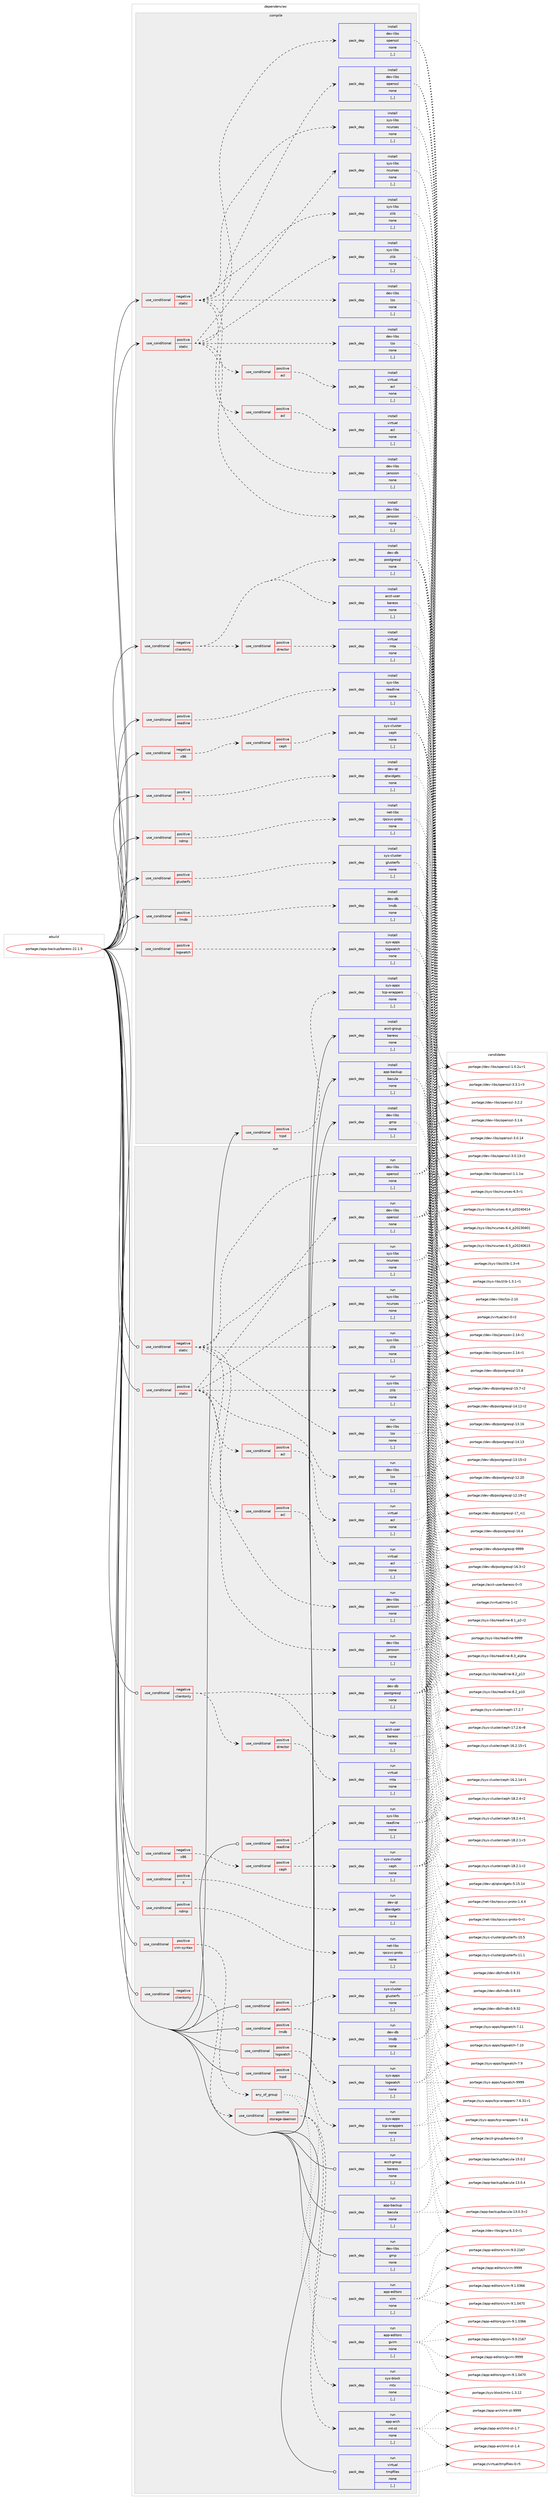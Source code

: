 digraph prolog {

# *************
# Graph options
# *************

newrank=true;
concentrate=true;
compound=true;
graph [rankdir=LR,fontname=Helvetica,fontsize=10,ranksep=1.5];#, ranksep=2.5, nodesep=0.2];
edge  [arrowhead=vee];
node  [fontname=Helvetica,fontsize=10];

# **********
# The ebuild
# **********

subgraph cluster_leftcol {
color=gray;
label=<<i>ebuild</i>>;
id [label="portage://app-backup/bareos-22.1.5", color=red, width=4, href="../app-backup/bareos-22.1.5.svg"];
}

# ****************
# The dependencies
# ****************

subgraph cluster_midcol {
color=gray;
label=<<i>dependencies</i>>;
subgraph cluster_compile {
fillcolor="#eeeeee";
style=filled;
label=<<i>compile</i>>;
subgraph cond132413 {
dependency502872 [label=<<TABLE BORDER="0" CELLBORDER="1" CELLSPACING="0" CELLPADDING="4"><TR><TD ROWSPAN="3" CELLPADDING="10">use_conditional</TD></TR><TR><TD>negative</TD></TR><TR><TD>clientonly</TD></TR></TABLE>>, shape=none, color=red];
subgraph pack366817 {
dependency502873 [label=<<TABLE BORDER="0" CELLBORDER="1" CELLSPACING="0" CELLPADDING="4" WIDTH="220"><TR><TD ROWSPAN="6" CELLPADDING="30">pack_dep</TD></TR><TR><TD WIDTH="110">install</TD></TR><TR><TD>acct-user</TD></TR><TR><TD>bareos</TD></TR><TR><TD>none</TD></TR><TR><TD>[,,]</TD></TR></TABLE>>, shape=none, color=blue];
}
dependency502872:e -> dependency502873:w [weight=20,style="dashed",arrowhead="vee"];
subgraph pack366818 {
dependency502874 [label=<<TABLE BORDER="0" CELLBORDER="1" CELLSPACING="0" CELLPADDING="4" WIDTH="220"><TR><TD ROWSPAN="6" CELLPADDING="30">pack_dep</TD></TR><TR><TD WIDTH="110">install</TD></TR><TR><TD>dev-db</TD></TR><TR><TD>postgresql</TD></TR><TR><TD>none</TD></TR><TR><TD>[,,]</TD></TR></TABLE>>, shape=none, color=blue];
}
dependency502872:e -> dependency502874:w [weight=20,style="dashed",arrowhead="vee"];
subgraph cond132414 {
dependency502875 [label=<<TABLE BORDER="0" CELLBORDER="1" CELLSPACING="0" CELLPADDING="4"><TR><TD ROWSPAN="3" CELLPADDING="10">use_conditional</TD></TR><TR><TD>positive</TD></TR><TR><TD>director</TD></TR></TABLE>>, shape=none, color=red];
subgraph pack366819 {
dependency502876 [label=<<TABLE BORDER="0" CELLBORDER="1" CELLSPACING="0" CELLPADDING="4" WIDTH="220"><TR><TD ROWSPAN="6" CELLPADDING="30">pack_dep</TD></TR><TR><TD WIDTH="110">install</TD></TR><TR><TD>virtual</TD></TR><TR><TD>mta</TD></TR><TR><TD>none</TD></TR><TR><TD>[,,]</TD></TR></TABLE>>, shape=none, color=blue];
}
dependency502875:e -> dependency502876:w [weight=20,style="dashed",arrowhead="vee"];
}
dependency502872:e -> dependency502875:w [weight=20,style="dashed",arrowhead="vee"];
}
id:e -> dependency502872:w [weight=20,style="solid",arrowhead="vee"];
subgraph cond132415 {
dependency502877 [label=<<TABLE BORDER="0" CELLBORDER="1" CELLSPACING="0" CELLPADDING="4"><TR><TD ROWSPAN="3" CELLPADDING="10">use_conditional</TD></TR><TR><TD>negative</TD></TR><TR><TD>static</TD></TR></TABLE>>, shape=none, color=red];
subgraph cond132416 {
dependency502878 [label=<<TABLE BORDER="0" CELLBORDER="1" CELLSPACING="0" CELLPADDING="4"><TR><TD ROWSPAN="3" CELLPADDING="10">use_conditional</TD></TR><TR><TD>positive</TD></TR><TR><TD>acl</TD></TR></TABLE>>, shape=none, color=red];
subgraph pack366820 {
dependency502879 [label=<<TABLE BORDER="0" CELLBORDER="1" CELLSPACING="0" CELLPADDING="4" WIDTH="220"><TR><TD ROWSPAN="6" CELLPADDING="30">pack_dep</TD></TR><TR><TD WIDTH="110">install</TD></TR><TR><TD>virtual</TD></TR><TR><TD>acl</TD></TR><TR><TD>none</TD></TR><TR><TD>[,,]</TD></TR></TABLE>>, shape=none, color=blue];
}
dependency502878:e -> dependency502879:w [weight=20,style="dashed",arrowhead="vee"];
}
dependency502877:e -> dependency502878:w [weight=20,style="dashed",arrowhead="vee"];
subgraph pack366821 {
dependency502880 [label=<<TABLE BORDER="0" CELLBORDER="1" CELLSPACING="0" CELLPADDING="4" WIDTH="220"><TR><TD ROWSPAN="6" CELLPADDING="30">pack_dep</TD></TR><TR><TD WIDTH="110">install</TD></TR><TR><TD>dev-libs</TD></TR><TR><TD>jansson</TD></TR><TR><TD>none</TD></TR><TR><TD>[,,]</TD></TR></TABLE>>, shape=none, color=blue];
}
dependency502877:e -> dependency502880:w [weight=20,style="dashed",arrowhead="vee"];
subgraph pack366822 {
dependency502881 [label=<<TABLE BORDER="0" CELLBORDER="1" CELLSPACING="0" CELLPADDING="4" WIDTH="220"><TR><TD ROWSPAN="6" CELLPADDING="30">pack_dep</TD></TR><TR><TD WIDTH="110">install</TD></TR><TR><TD>dev-libs</TD></TR><TR><TD>lzo</TD></TR><TR><TD>none</TD></TR><TR><TD>[,,]</TD></TR></TABLE>>, shape=none, color=blue];
}
dependency502877:e -> dependency502881:w [weight=20,style="dashed",arrowhead="vee"];
subgraph pack366823 {
dependency502882 [label=<<TABLE BORDER="0" CELLBORDER="1" CELLSPACING="0" CELLPADDING="4" WIDTH="220"><TR><TD ROWSPAN="6" CELLPADDING="30">pack_dep</TD></TR><TR><TD WIDTH="110">install</TD></TR><TR><TD>dev-libs</TD></TR><TR><TD>openssl</TD></TR><TR><TD>none</TD></TR><TR><TD>[,,]</TD></TR></TABLE>>, shape=none, color=blue];
}
dependency502877:e -> dependency502882:w [weight=20,style="dashed",arrowhead="vee"];
subgraph pack366824 {
dependency502883 [label=<<TABLE BORDER="0" CELLBORDER="1" CELLSPACING="0" CELLPADDING="4" WIDTH="220"><TR><TD ROWSPAN="6" CELLPADDING="30">pack_dep</TD></TR><TR><TD WIDTH="110">install</TD></TR><TR><TD>sys-libs</TD></TR><TR><TD>ncurses</TD></TR><TR><TD>none</TD></TR><TR><TD>[,,]</TD></TR></TABLE>>, shape=none, color=blue];
}
dependency502877:e -> dependency502883:w [weight=20,style="dashed",arrowhead="vee"];
subgraph pack366825 {
dependency502884 [label=<<TABLE BORDER="0" CELLBORDER="1" CELLSPACING="0" CELLPADDING="4" WIDTH="220"><TR><TD ROWSPAN="6" CELLPADDING="30">pack_dep</TD></TR><TR><TD WIDTH="110">install</TD></TR><TR><TD>sys-libs</TD></TR><TR><TD>zlib</TD></TR><TR><TD>none</TD></TR><TR><TD>[,,]</TD></TR></TABLE>>, shape=none, color=blue];
}
dependency502877:e -> dependency502884:w [weight=20,style="dashed",arrowhead="vee"];
}
id:e -> dependency502877:w [weight=20,style="solid",arrowhead="vee"];
subgraph cond132417 {
dependency502885 [label=<<TABLE BORDER="0" CELLBORDER="1" CELLSPACING="0" CELLPADDING="4"><TR><TD ROWSPAN="3" CELLPADDING="10">use_conditional</TD></TR><TR><TD>negative</TD></TR><TR><TD>x86</TD></TR></TABLE>>, shape=none, color=red];
subgraph cond132418 {
dependency502886 [label=<<TABLE BORDER="0" CELLBORDER="1" CELLSPACING="0" CELLPADDING="4"><TR><TD ROWSPAN="3" CELLPADDING="10">use_conditional</TD></TR><TR><TD>positive</TD></TR><TR><TD>ceph</TD></TR></TABLE>>, shape=none, color=red];
subgraph pack366826 {
dependency502887 [label=<<TABLE BORDER="0" CELLBORDER="1" CELLSPACING="0" CELLPADDING="4" WIDTH="220"><TR><TD ROWSPAN="6" CELLPADDING="30">pack_dep</TD></TR><TR><TD WIDTH="110">install</TD></TR><TR><TD>sys-cluster</TD></TR><TR><TD>ceph</TD></TR><TR><TD>none</TD></TR><TR><TD>[,,]</TD></TR></TABLE>>, shape=none, color=blue];
}
dependency502886:e -> dependency502887:w [weight=20,style="dashed",arrowhead="vee"];
}
dependency502885:e -> dependency502886:w [weight=20,style="dashed",arrowhead="vee"];
}
id:e -> dependency502885:w [weight=20,style="solid",arrowhead="vee"];
subgraph cond132419 {
dependency502888 [label=<<TABLE BORDER="0" CELLBORDER="1" CELLSPACING="0" CELLPADDING="4"><TR><TD ROWSPAN="3" CELLPADDING="10">use_conditional</TD></TR><TR><TD>positive</TD></TR><TR><TD>X</TD></TR></TABLE>>, shape=none, color=red];
subgraph pack366827 {
dependency502889 [label=<<TABLE BORDER="0" CELLBORDER="1" CELLSPACING="0" CELLPADDING="4" WIDTH="220"><TR><TD ROWSPAN="6" CELLPADDING="30">pack_dep</TD></TR><TR><TD WIDTH="110">install</TD></TR><TR><TD>dev-qt</TD></TR><TR><TD>qtwidgets</TD></TR><TR><TD>none</TD></TR><TR><TD>[,,]</TD></TR></TABLE>>, shape=none, color=blue];
}
dependency502888:e -> dependency502889:w [weight=20,style="dashed",arrowhead="vee"];
}
id:e -> dependency502888:w [weight=20,style="solid",arrowhead="vee"];
subgraph cond132420 {
dependency502890 [label=<<TABLE BORDER="0" CELLBORDER="1" CELLSPACING="0" CELLPADDING="4"><TR><TD ROWSPAN="3" CELLPADDING="10">use_conditional</TD></TR><TR><TD>positive</TD></TR><TR><TD>glusterfs</TD></TR></TABLE>>, shape=none, color=red];
subgraph pack366828 {
dependency502891 [label=<<TABLE BORDER="0" CELLBORDER="1" CELLSPACING="0" CELLPADDING="4" WIDTH="220"><TR><TD ROWSPAN="6" CELLPADDING="30">pack_dep</TD></TR><TR><TD WIDTH="110">install</TD></TR><TR><TD>sys-cluster</TD></TR><TR><TD>glusterfs</TD></TR><TR><TD>none</TD></TR><TR><TD>[,,]</TD></TR></TABLE>>, shape=none, color=blue];
}
dependency502890:e -> dependency502891:w [weight=20,style="dashed",arrowhead="vee"];
}
id:e -> dependency502890:w [weight=20,style="solid",arrowhead="vee"];
subgraph cond132421 {
dependency502892 [label=<<TABLE BORDER="0" CELLBORDER="1" CELLSPACING="0" CELLPADDING="4"><TR><TD ROWSPAN="3" CELLPADDING="10">use_conditional</TD></TR><TR><TD>positive</TD></TR><TR><TD>lmdb</TD></TR></TABLE>>, shape=none, color=red];
subgraph pack366829 {
dependency502893 [label=<<TABLE BORDER="0" CELLBORDER="1" CELLSPACING="0" CELLPADDING="4" WIDTH="220"><TR><TD ROWSPAN="6" CELLPADDING="30">pack_dep</TD></TR><TR><TD WIDTH="110">install</TD></TR><TR><TD>dev-db</TD></TR><TR><TD>lmdb</TD></TR><TR><TD>none</TD></TR><TR><TD>[,,]</TD></TR></TABLE>>, shape=none, color=blue];
}
dependency502892:e -> dependency502893:w [weight=20,style="dashed",arrowhead="vee"];
}
id:e -> dependency502892:w [weight=20,style="solid",arrowhead="vee"];
subgraph cond132422 {
dependency502894 [label=<<TABLE BORDER="0" CELLBORDER="1" CELLSPACING="0" CELLPADDING="4"><TR><TD ROWSPAN="3" CELLPADDING="10">use_conditional</TD></TR><TR><TD>positive</TD></TR><TR><TD>logwatch</TD></TR></TABLE>>, shape=none, color=red];
subgraph pack366830 {
dependency502895 [label=<<TABLE BORDER="0" CELLBORDER="1" CELLSPACING="0" CELLPADDING="4" WIDTH="220"><TR><TD ROWSPAN="6" CELLPADDING="30">pack_dep</TD></TR><TR><TD WIDTH="110">install</TD></TR><TR><TD>sys-apps</TD></TR><TR><TD>logwatch</TD></TR><TR><TD>none</TD></TR><TR><TD>[,,]</TD></TR></TABLE>>, shape=none, color=blue];
}
dependency502894:e -> dependency502895:w [weight=20,style="dashed",arrowhead="vee"];
}
id:e -> dependency502894:w [weight=20,style="solid",arrowhead="vee"];
subgraph cond132423 {
dependency502896 [label=<<TABLE BORDER="0" CELLBORDER="1" CELLSPACING="0" CELLPADDING="4"><TR><TD ROWSPAN="3" CELLPADDING="10">use_conditional</TD></TR><TR><TD>positive</TD></TR><TR><TD>ndmp</TD></TR></TABLE>>, shape=none, color=red];
subgraph pack366831 {
dependency502897 [label=<<TABLE BORDER="0" CELLBORDER="1" CELLSPACING="0" CELLPADDING="4" WIDTH="220"><TR><TD ROWSPAN="6" CELLPADDING="30">pack_dep</TD></TR><TR><TD WIDTH="110">install</TD></TR><TR><TD>net-libs</TD></TR><TR><TD>rpcsvc-proto</TD></TR><TR><TD>none</TD></TR><TR><TD>[,,]</TD></TR></TABLE>>, shape=none, color=blue];
}
dependency502896:e -> dependency502897:w [weight=20,style="dashed",arrowhead="vee"];
}
id:e -> dependency502896:w [weight=20,style="solid",arrowhead="vee"];
subgraph cond132424 {
dependency502898 [label=<<TABLE BORDER="0" CELLBORDER="1" CELLSPACING="0" CELLPADDING="4"><TR><TD ROWSPAN="3" CELLPADDING="10">use_conditional</TD></TR><TR><TD>positive</TD></TR><TR><TD>readline</TD></TR></TABLE>>, shape=none, color=red];
subgraph pack366832 {
dependency502899 [label=<<TABLE BORDER="0" CELLBORDER="1" CELLSPACING="0" CELLPADDING="4" WIDTH="220"><TR><TD ROWSPAN="6" CELLPADDING="30">pack_dep</TD></TR><TR><TD WIDTH="110">install</TD></TR><TR><TD>sys-libs</TD></TR><TR><TD>readline</TD></TR><TR><TD>none</TD></TR><TR><TD>[,,]</TD></TR></TABLE>>, shape=none, color=blue];
}
dependency502898:e -> dependency502899:w [weight=20,style="dashed",arrowhead="vee"];
}
id:e -> dependency502898:w [weight=20,style="solid",arrowhead="vee"];
subgraph cond132425 {
dependency502900 [label=<<TABLE BORDER="0" CELLBORDER="1" CELLSPACING="0" CELLPADDING="4"><TR><TD ROWSPAN="3" CELLPADDING="10">use_conditional</TD></TR><TR><TD>positive</TD></TR><TR><TD>static</TD></TR></TABLE>>, shape=none, color=red];
subgraph cond132426 {
dependency502901 [label=<<TABLE BORDER="0" CELLBORDER="1" CELLSPACING="0" CELLPADDING="4"><TR><TD ROWSPAN="3" CELLPADDING="10">use_conditional</TD></TR><TR><TD>positive</TD></TR><TR><TD>acl</TD></TR></TABLE>>, shape=none, color=red];
subgraph pack366833 {
dependency502902 [label=<<TABLE BORDER="0" CELLBORDER="1" CELLSPACING="0" CELLPADDING="4" WIDTH="220"><TR><TD ROWSPAN="6" CELLPADDING="30">pack_dep</TD></TR><TR><TD WIDTH="110">install</TD></TR><TR><TD>virtual</TD></TR><TR><TD>acl</TD></TR><TR><TD>none</TD></TR><TR><TD>[,,]</TD></TR></TABLE>>, shape=none, color=blue];
}
dependency502901:e -> dependency502902:w [weight=20,style="dashed",arrowhead="vee"];
}
dependency502900:e -> dependency502901:w [weight=20,style="dashed",arrowhead="vee"];
subgraph pack366834 {
dependency502903 [label=<<TABLE BORDER="0" CELLBORDER="1" CELLSPACING="0" CELLPADDING="4" WIDTH="220"><TR><TD ROWSPAN="6" CELLPADDING="30">pack_dep</TD></TR><TR><TD WIDTH="110">install</TD></TR><TR><TD>dev-libs</TD></TR><TR><TD>jansson</TD></TR><TR><TD>none</TD></TR><TR><TD>[,,]</TD></TR></TABLE>>, shape=none, color=blue];
}
dependency502900:e -> dependency502903:w [weight=20,style="dashed",arrowhead="vee"];
subgraph pack366835 {
dependency502904 [label=<<TABLE BORDER="0" CELLBORDER="1" CELLSPACING="0" CELLPADDING="4" WIDTH="220"><TR><TD ROWSPAN="6" CELLPADDING="30">pack_dep</TD></TR><TR><TD WIDTH="110">install</TD></TR><TR><TD>dev-libs</TD></TR><TR><TD>lzo</TD></TR><TR><TD>none</TD></TR><TR><TD>[,,]</TD></TR></TABLE>>, shape=none, color=blue];
}
dependency502900:e -> dependency502904:w [weight=20,style="dashed",arrowhead="vee"];
subgraph pack366836 {
dependency502905 [label=<<TABLE BORDER="0" CELLBORDER="1" CELLSPACING="0" CELLPADDING="4" WIDTH="220"><TR><TD ROWSPAN="6" CELLPADDING="30">pack_dep</TD></TR><TR><TD WIDTH="110">install</TD></TR><TR><TD>dev-libs</TD></TR><TR><TD>openssl</TD></TR><TR><TD>none</TD></TR><TR><TD>[,,]</TD></TR></TABLE>>, shape=none, color=blue];
}
dependency502900:e -> dependency502905:w [weight=20,style="dashed",arrowhead="vee"];
subgraph pack366837 {
dependency502906 [label=<<TABLE BORDER="0" CELLBORDER="1" CELLSPACING="0" CELLPADDING="4" WIDTH="220"><TR><TD ROWSPAN="6" CELLPADDING="30">pack_dep</TD></TR><TR><TD WIDTH="110">install</TD></TR><TR><TD>sys-libs</TD></TR><TR><TD>ncurses</TD></TR><TR><TD>none</TD></TR><TR><TD>[,,]</TD></TR></TABLE>>, shape=none, color=blue];
}
dependency502900:e -> dependency502906:w [weight=20,style="dashed",arrowhead="vee"];
subgraph pack366838 {
dependency502907 [label=<<TABLE BORDER="0" CELLBORDER="1" CELLSPACING="0" CELLPADDING="4" WIDTH="220"><TR><TD ROWSPAN="6" CELLPADDING="30">pack_dep</TD></TR><TR><TD WIDTH="110">install</TD></TR><TR><TD>sys-libs</TD></TR><TR><TD>zlib</TD></TR><TR><TD>none</TD></TR><TR><TD>[,,]</TD></TR></TABLE>>, shape=none, color=blue];
}
dependency502900:e -> dependency502907:w [weight=20,style="dashed",arrowhead="vee"];
}
id:e -> dependency502900:w [weight=20,style="solid",arrowhead="vee"];
subgraph cond132427 {
dependency502908 [label=<<TABLE BORDER="0" CELLBORDER="1" CELLSPACING="0" CELLPADDING="4"><TR><TD ROWSPAN="3" CELLPADDING="10">use_conditional</TD></TR><TR><TD>positive</TD></TR><TR><TD>tcpd</TD></TR></TABLE>>, shape=none, color=red];
subgraph pack366839 {
dependency502909 [label=<<TABLE BORDER="0" CELLBORDER="1" CELLSPACING="0" CELLPADDING="4" WIDTH="220"><TR><TD ROWSPAN="6" CELLPADDING="30">pack_dep</TD></TR><TR><TD WIDTH="110">install</TD></TR><TR><TD>sys-apps</TD></TR><TR><TD>tcp-wrappers</TD></TR><TR><TD>none</TD></TR><TR><TD>[,,]</TD></TR></TABLE>>, shape=none, color=blue];
}
dependency502908:e -> dependency502909:w [weight=20,style="dashed",arrowhead="vee"];
}
id:e -> dependency502908:w [weight=20,style="solid",arrowhead="vee"];
subgraph pack366840 {
dependency502910 [label=<<TABLE BORDER="0" CELLBORDER="1" CELLSPACING="0" CELLPADDING="4" WIDTH="220"><TR><TD ROWSPAN="6" CELLPADDING="30">pack_dep</TD></TR><TR><TD WIDTH="110">install</TD></TR><TR><TD>acct-group</TD></TR><TR><TD>bareos</TD></TR><TR><TD>none</TD></TR><TR><TD>[,,]</TD></TR></TABLE>>, shape=none, color=blue];
}
id:e -> dependency502910:w [weight=20,style="solid",arrowhead="vee"];
subgraph pack366841 {
dependency502911 [label=<<TABLE BORDER="0" CELLBORDER="1" CELLSPACING="0" CELLPADDING="4" WIDTH="220"><TR><TD ROWSPAN="6" CELLPADDING="30">pack_dep</TD></TR><TR><TD WIDTH="110">install</TD></TR><TR><TD>dev-libs</TD></TR><TR><TD>gmp</TD></TR><TR><TD>none</TD></TR><TR><TD>[,,]</TD></TR></TABLE>>, shape=none, color=blue];
}
id:e -> dependency502911:w [weight=20,style="solid",arrowhead="vee"];
subgraph pack366842 {
dependency502912 [label=<<TABLE BORDER="0" CELLBORDER="1" CELLSPACING="0" CELLPADDING="4" WIDTH="220"><TR><TD ROWSPAN="6" CELLPADDING="30">pack_dep</TD></TR><TR><TD WIDTH="110">install</TD></TR><TR><TD>app-backup</TD></TR><TR><TD>bacula</TD></TR><TR><TD>none</TD></TR><TR><TD>[,,]</TD></TR></TABLE>>, shape=none, color=blue];
}
id:e -> dependency502912:w [weight=20,style="solid",arrowhead="vee"];
}
subgraph cluster_compileandrun {
fillcolor="#eeeeee";
style=filled;
label=<<i>compile and run</i>>;
}
subgraph cluster_run {
fillcolor="#eeeeee";
style=filled;
label=<<i>run</i>>;
subgraph cond132428 {
dependency502913 [label=<<TABLE BORDER="0" CELLBORDER="1" CELLSPACING="0" CELLPADDING="4"><TR><TD ROWSPAN="3" CELLPADDING="10">use_conditional</TD></TR><TR><TD>negative</TD></TR><TR><TD>clientonly</TD></TR></TABLE>>, shape=none, color=red];
subgraph cond132429 {
dependency502914 [label=<<TABLE BORDER="0" CELLBORDER="1" CELLSPACING="0" CELLPADDING="4"><TR><TD ROWSPAN="3" CELLPADDING="10">use_conditional</TD></TR><TR><TD>positive</TD></TR><TR><TD>storage-daemon</TD></TR></TABLE>>, shape=none, color=red];
subgraph pack366843 {
dependency502915 [label=<<TABLE BORDER="0" CELLBORDER="1" CELLSPACING="0" CELLPADDING="4" WIDTH="220"><TR><TD ROWSPAN="6" CELLPADDING="30">pack_dep</TD></TR><TR><TD WIDTH="110">run</TD></TR><TR><TD>sys-block</TD></TR><TR><TD>mtx</TD></TR><TR><TD>none</TD></TR><TR><TD>[,,]</TD></TR></TABLE>>, shape=none, color=blue];
}
dependency502914:e -> dependency502915:w [weight=20,style="dashed",arrowhead="vee"];
subgraph pack366844 {
dependency502916 [label=<<TABLE BORDER="0" CELLBORDER="1" CELLSPACING="0" CELLPADDING="4" WIDTH="220"><TR><TD ROWSPAN="6" CELLPADDING="30">pack_dep</TD></TR><TR><TD WIDTH="110">run</TD></TR><TR><TD>app-arch</TD></TR><TR><TD>mt-st</TD></TR><TR><TD>none</TD></TR><TR><TD>[,,]</TD></TR></TABLE>>, shape=none, color=blue];
}
dependency502914:e -> dependency502916:w [weight=20,style="dashed",arrowhead="vee"];
}
dependency502913:e -> dependency502914:w [weight=20,style="dashed",arrowhead="vee"];
}
id:e -> dependency502913:w [weight=20,style="solid",arrowhead="odot"];
subgraph cond132430 {
dependency502917 [label=<<TABLE BORDER="0" CELLBORDER="1" CELLSPACING="0" CELLPADDING="4"><TR><TD ROWSPAN="3" CELLPADDING="10">use_conditional</TD></TR><TR><TD>negative</TD></TR><TR><TD>clientonly</TD></TR></TABLE>>, shape=none, color=red];
subgraph pack366845 {
dependency502918 [label=<<TABLE BORDER="0" CELLBORDER="1" CELLSPACING="0" CELLPADDING="4" WIDTH="220"><TR><TD ROWSPAN="6" CELLPADDING="30">pack_dep</TD></TR><TR><TD WIDTH="110">run</TD></TR><TR><TD>acct-user</TD></TR><TR><TD>bareos</TD></TR><TR><TD>none</TD></TR><TR><TD>[,,]</TD></TR></TABLE>>, shape=none, color=blue];
}
dependency502917:e -> dependency502918:w [weight=20,style="dashed",arrowhead="vee"];
subgraph pack366846 {
dependency502919 [label=<<TABLE BORDER="0" CELLBORDER="1" CELLSPACING="0" CELLPADDING="4" WIDTH="220"><TR><TD ROWSPAN="6" CELLPADDING="30">pack_dep</TD></TR><TR><TD WIDTH="110">run</TD></TR><TR><TD>dev-db</TD></TR><TR><TD>postgresql</TD></TR><TR><TD>none</TD></TR><TR><TD>[,,]</TD></TR></TABLE>>, shape=none, color=blue];
}
dependency502917:e -> dependency502919:w [weight=20,style="dashed",arrowhead="vee"];
subgraph cond132431 {
dependency502920 [label=<<TABLE BORDER="0" CELLBORDER="1" CELLSPACING="0" CELLPADDING="4"><TR><TD ROWSPAN="3" CELLPADDING="10">use_conditional</TD></TR><TR><TD>positive</TD></TR><TR><TD>director</TD></TR></TABLE>>, shape=none, color=red];
subgraph pack366847 {
dependency502921 [label=<<TABLE BORDER="0" CELLBORDER="1" CELLSPACING="0" CELLPADDING="4" WIDTH="220"><TR><TD ROWSPAN="6" CELLPADDING="30">pack_dep</TD></TR><TR><TD WIDTH="110">run</TD></TR><TR><TD>virtual</TD></TR><TR><TD>mta</TD></TR><TR><TD>none</TD></TR><TR><TD>[,,]</TD></TR></TABLE>>, shape=none, color=blue];
}
dependency502920:e -> dependency502921:w [weight=20,style="dashed",arrowhead="vee"];
}
dependency502917:e -> dependency502920:w [weight=20,style="dashed",arrowhead="vee"];
}
id:e -> dependency502917:w [weight=20,style="solid",arrowhead="odot"];
subgraph cond132432 {
dependency502922 [label=<<TABLE BORDER="0" CELLBORDER="1" CELLSPACING="0" CELLPADDING="4"><TR><TD ROWSPAN="3" CELLPADDING="10">use_conditional</TD></TR><TR><TD>negative</TD></TR><TR><TD>static</TD></TR></TABLE>>, shape=none, color=red];
subgraph cond132433 {
dependency502923 [label=<<TABLE BORDER="0" CELLBORDER="1" CELLSPACING="0" CELLPADDING="4"><TR><TD ROWSPAN="3" CELLPADDING="10">use_conditional</TD></TR><TR><TD>positive</TD></TR><TR><TD>acl</TD></TR></TABLE>>, shape=none, color=red];
subgraph pack366848 {
dependency502924 [label=<<TABLE BORDER="0" CELLBORDER="1" CELLSPACING="0" CELLPADDING="4" WIDTH="220"><TR><TD ROWSPAN="6" CELLPADDING="30">pack_dep</TD></TR><TR><TD WIDTH="110">run</TD></TR><TR><TD>virtual</TD></TR><TR><TD>acl</TD></TR><TR><TD>none</TD></TR><TR><TD>[,,]</TD></TR></TABLE>>, shape=none, color=blue];
}
dependency502923:e -> dependency502924:w [weight=20,style="dashed",arrowhead="vee"];
}
dependency502922:e -> dependency502923:w [weight=20,style="dashed",arrowhead="vee"];
subgraph pack366849 {
dependency502925 [label=<<TABLE BORDER="0" CELLBORDER="1" CELLSPACING="0" CELLPADDING="4" WIDTH="220"><TR><TD ROWSPAN="6" CELLPADDING="30">pack_dep</TD></TR><TR><TD WIDTH="110">run</TD></TR><TR><TD>dev-libs</TD></TR><TR><TD>jansson</TD></TR><TR><TD>none</TD></TR><TR><TD>[,,]</TD></TR></TABLE>>, shape=none, color=blue];
}
dependency502922:e -> dependency502925:w [weight=20,style="dashed",arrowhead="vee"];
subgraph pack366850 {
dependency502926 [label=<<TABLE BORDER="0" CELLBORDER="1" CELLSPACING="0" CELLPADDING="4" WIDTH="220"><TR><TD ROWSPAN="6" CELLPADDING="30">pack_dep</TD></TR><TR><TD WIDTH="110">run</TD></TR><TR><TD>dev-libs</TD></TR><TR><TD>lzo</TD></TR><TR><TD>none</TD></TR><TR><TD>[,,]</TD></TR></TABLE>>, shape=none, color=blue];
}
dependency502922:e -> dependency502926:w [weight=20,style="dashed",arrowhead="vee"];
subgraph pack366851 {
dependency502927 [label=<<TABLE BORDER="0" CELLBORDER="1" CELLSPACING="0" CELLPADDING="4" WIDTH="220"><TR><TD ROWSPAN="6" CELLPADDING="30">pack_dep</TD></TR><TR><TD WIDTH="110">run</TD></TR><TR><TD>dev-libs</TD></TR><TR><TD>openssl</TD></TR><TR><TD>none</TD></TR><TR><TD>[,,]</TD></TR></TABLE>>, shape=none, color=blue];
}
dependency502922:e -> dependency502927:w [weight=20,style="dashed",arrowhead="vee"];
subgraph pack366852 {
dependency502928 [label=<<TABLE BORDER="0" CELLBORDER="1" CELLSPACING="0" CELLPADDING="4" WIDTH="220"><TR><TD ROWSPAN="6" CELLPADDING="30">pack_dep</TD></TR><TR><TD WIDTH="110">run</TD></TR><TR><TD>sys-libs</TD></TR><TR><TD>ncurses</TD></TR><TR><TD>none</TD></TR><TR><TD>[,,]</TD></TR></TABLE>>, shape=none, color=blue];
}
dependency502922:e -> dependency502928:w [weight=20,style="dashed",arrowhead="vee"];
subgraph pack366853 {
dependency502929 [label=<<TABLE BORDER="0" CELLBORDER="1" CELLSPACING="0" CELLPADDING="4" WIDTH="220"><TR><TD ROWSPAN="6" CELLPADDING="30">pack_dep</TD></TR><TR><TD WIDTH="110">run</TD></TR><TR><TD>sys-libs</TD></TR><TR><TD>zlib</TD></TR><TR><TD>none</TD></TR><TR><TD>[,,]</TD></TR></TABLE>>, shape=none, color=blue];
}
dependency502922:e -> dependency502929:w [weight=20,style="dashed",arrowhead="vee"];
}
id:e -> dependency502922:w [weight=20,style="solid",arrowhead="odot"];
subgraph cond132434 {
dependency502930 [label=<<TABLE BORDER="0" CELLBORDER="1" CELLSPACING="0" CELLPADDING="4"><TR><TD ROWSPAN="3" CELLPADDING="10">use_conditional</TD></TR><TR><TD>negative</TD></TR><TR><TD>x86</TD></TR></TABLE>>, shape=none, color=red];
subgraph cond132435 {
dependency502931 [label=<<TABLE BORDER="0" CELLBORDER="1" CELLSPACING="0" CELLPADDING="4"><TR><TD ROWSPAN="3" CELLPADDING="10">use_conditional</TD></TR><TR><TD>positive</TD></TR><TR><TD>ceph</TD></TR></TABLE>>, shape=none, color=red];
subgraph pack366854 {
dependency502932 [label=<<TABLE BORDER="0" CELLBORDER="1" CELLSPACING="0" CELLPADDING="4" WIDTH="220"><TR><TD ROWSPAN="6" CELLPADDING="30">pack_dep</TD></TR><TR><TD WIDTH="110">run</TD></TR><TR><TD>sys-cluster</TD></TR><TR><TD>ceph</TD></TR><TR><TD>none</TD></TR><TR><TD>[,,]</TD></TR></TABLE>>, shape=none, color=blue];
}
dependency502931:e -> dependency502932:w [weight=20,style="dashed",arrowhead="vee"];
}
dependency502930:e -> dependency502931:w [weight=20,style="dashed",arrowhead="vee"];
}
id:e -> dependency502930:w [weight=20,style="solid",arrowhead="odot"];
subgraph cond132436 {
dependency502933 [label=<<TABLE BORDER="0" CELLBORDER="1" CELLSPACING="0" CELLPADDING="4"><TR><TD ROWSPAN="3" CELLPADDING="10">use_conditional</TD></TR><TR><TD>positive</TD></TR><TR><TD>X</TD></TR></TABLE>>, shape=none, color=red];
subgraph pack366855 {
dependency502934 [label=<<TABLE BORDER="0" CELLBORDER="1" CELLSPACING="0" CELLPADDING="4" WIDTH="220"><TR><TD ROWSPAN="6" CELLPADDING="30">pack_dep</TD></TR><TR><TD WIDTH="110">run</TD></TR><TR><TD>dev-qt</TD></TR><TR><TD>qtwidgets</TD></TR><TR><TD>none</TD></TR><TR><TD>[,,]</TD></TR></TABLE>>, shape=none, color=blue];
}
dependency502933:e -> dependency502934:w [weight=20,style="dashed",arrowhead="vee"];
}
id:e -> dependency502933:w [weight=20,style="solid",arrowhead="odot"];
subgraph cond132437 {
dependency502935 [label=<<TABLE BORDER="0" CELLBORDER="1" CELLSPACING="0" CELLPADDING="4"><TR><TD ROWSPAN="3" CELLPADDING="10">use_conditional</TD></TR><TR><TD>positive</TD></TR><TR><TD>glusterfs</TD></TR></TABLE>>, shape=none, color=red];
subgraph pack366856 {
dependency502936 [label=<<TABLE BORDER="0" CELLBORDER="1" CELLSPACING="0" CELLPADDING="4" WIDTH="220"><TR><TD ROWSPAN="6" CELLPADDING="30">pack_dep</TD></TR><TR><TD WIDTH="110">run</TD></TR><TR><TD>sys-cluster</TD></TR><TR><TD>glusterfs</TD></TR><TR><TD>none</TD></TR><TR><TD>[,,]</TD></TR></TABLE>>, shape=none, color=blue];
}
dependency502935:e -> dependency502936:w [weight=20,style="dashed",arrowhead="vee"];
}
id:e -> dependency502935:w [weight=20,style="solid",arrowhead="odot"];
subgraph cond132438 {
dependency502937 [label=<<TABLE BORDER="0" CELLBORDER="1" CELLSPACING="0" CELLPADDING="4"><TR><TD ROWSPAN="3" CELLPADDING="10">use_conditional</TD></TR><TR><TD>positive</TD></TR><TR><TD>lmdb</TD></TR></TABLE>>, shape=none, color=red];
subgraph pack366857 {
dependency502938 [label=<<TABLE BORDER="0" CELLBORDER="1" CELLSPACING="0" CELLPADDING="4" WIDTH="220"><TR><TD ROWSPAN="6" CELLPADDING="30">pack_dep</TD></TR><TR><TD WIDTH="110">run</TD></TR><TR><TD>dev-db</TD></TR><TR><TD>lmdb</TD></TR><TR><TD>none</TD></TR><TR><TD>[,,]</TD></TR></TABLE>>, shape=none, color=blue];
}
dependency502937:e -> dependency502938:w [weight=20,style="dashed",arrowhead="vee"];
}
id:e -> dependency502937:w [weight=20,style="solid",arrowhead="odot"];
subgraph cond132439 {
dependency502939 [label=<<TABLE BORDER="0" CELLBORDER="1" CELLSPACING="0" CELLPADDING="4"><TR><TD ROWSPAN="3" CELLPADDING="10">use_conditional</TD></TR><TR><TD>positive</TD></TR><TR><TD>logwatch</TD></TR></TABLE>>, shape=none, color=red];
subgraph pack366858 {
dependency502940 [label=<<TABLE BORDER="0" CELLBORDER="1" CELLSPACING="0" CELLPADDING="4" WIDTH="220"><TR><TD ROWSPAN="6" CELLPADDING="30">pack_dep</TD></TR><TR><TD WIDTH="110">run</TD></TR><TR><TD>sys-apps</TD></TR><TR><TD>logwatch</TD></TR><TR><TD>none</TD></TR><TR><TD>[,,]</TD></TR></TABLE>>, shape=none, color=blue];
}
dependency502939:e -> dependency502940:w [weight=20,style="dashed",arrowhead="vee"];
}
id:e -> dependency502939:w [weight=20,style="solid",arrowhead="odot"];
subgraph cond132440 {
dependency502941 [label=<<TABLE BORDER="0" CELLBORDER="1" CELLSPACING="0" CELLPADDING="4"><TR><TD ROWSPAN="3" CELLPADDING="10">use_conditional</TD></TR><TR><TD>positive</TD></TR><TR><TD>ndmp</TD></TR></TABLE>>, shape=none, color=red];
subgraph pack366859 {
dependency502942 [label=<<TABLE BORDER="0" CELLBORDER="1" CELLSPACING="0" CELLPADDING="4" WIDTH="220"><TR><TD ROWSPAN="6" CELLPADDING="30">pack_dep</TD></TR><TR><TD WIDTH="110">run</TD></TR><TR><TD>net-libs</TD></TR><TR><TD>rpcsvc-proto</TD></TR><TR><TD>none</TD></TR><TR><TD>[,,]</TD></TR></TABLE>>, shape=none, color=blue];
}
dependency502941:e -> dependency502942:w [weight=20,style="dashed",arrowhead="vee"];
}
id:e -> dependency502941:w [weight=20,style="solid",arrowhead="odot"];
subgraph cond132441 {
dependency502943 [label=<<TABLE BORDER="0" CELLBORDER="1" CELLSPACING="0" CELLPADDING="4"><TR><TD ROWSPAN="3" CELLPADDING="10">use_conditional</TD></TR><TR><TD>positive</TD></TR><TR><TD>readline</TD></TR></TABLE>>, shape=none, color=red];
subgraph pack366860 {
dependency502944 [label=<<TABLE BORDER="0" CELLBORDER="1" CELLSPACING="0" CELLPADDING="4" WIDTH="220"><TR><TD ROWSPAN="6" CELLPADDING="30">pack_dep</TD></TR><TR><TD WIDTH="110">run</TD></TR><TR><TD>sys-libs</TD></TR><TR><TD>readline</TD></TR><TR><TD>none</TD></TR><TR><TD>[,,]</TD></TR></TABLE>>, shape=none, color=blue];
}
dependency502943:e -> dependency502944:w [weight=20,style="dashed",arrowhead="vee"];
}
id:e -> dependency502943:w [weight=20,style="solid",arrowhead="odot"];
subgraph cond132442 {
dependency502945 [label=<<TABLE BORDER="0" CELLBORDER="1" CELLSPACING="0" CELLPADDING="4"><TR><TD ROWSPAN="3" CELLPADDING="10">use_conditional</TD></TR><TR><TD>positive</TD></TR><TR><TD>static</TD></TR></TABLE>>, shape=none, color=red];
subgraph cond132443 {
dependency502946 [label=<<TABLE BORDER="0" CELLBORDER="1" CELLSPACING="0" CELLPADDING="4"><TR><TD ROWSPAN="3" CELLPADDING="10">use_conditional</TD></TR><TR><TD>positive</TD></TR><TR><TD>acl</TD></TR></TABLE>>, shape=none, color=red];
subgraph pack366861 {
dependency502947 [label=<<TABLE BORDER="0" CELLBORDER="1" CELLSPACING="0" CELLPADDING="4" WIDTH="220"><TR><TD ROWSPAN="6" CELLPADDING="30">pack_dep</TD></TR><TR><TD WIDTH="110">run</TD></TR><TR><TD>virtual</TD></TR><TR><TD>acl</TD></TR><TR><TD>none</TD></TR><TR><TD>[,,]</TD></TR></TABLE>>, shape=none, color=blue];
}
dependency502946:e -> dependency502947:w [weight=20,style="dashed",arrowhead="vee"];
}
dependency502945:e -> dependency502946:w [weight=20,style="dashed",arrowhead="vee"];
subgraph pack366862 {
dependency502948 [label=<<TABLE BORDER="0" CELLBORDER="1" CELLSPACING="0" CELLPADDING="4" WIDTH="220"><TR><TD ROWSPAN="6" CELLPADDING="30">pack_dep</TD></TR><TR><TD WIDTH="110">run</TD></TR><TR><TD>dev-libs</TD></TR><TR><TD>jansson</TD></TR><TR><TD>none</TD></TR><TR><TD>[,,]</TD></TR></TABLE>>, shape=none, color=blue];
}
dependency502945:e -> dependency502948:w [weight=20,style="dashed",arrowhead="vee"];
subgraph pack366863 {
dependency502949 [label=<<TABLE BORDER="0" CELLBORDER="1" CELLSPACING="0" CELLPADDING="4" WIDTH="220"><TR><TD ROWSPAN="6" CELLPADDING="30">pack_dep</TD></TR><TR><TD WIDTH="110">run</TD></TR><TR><TD>dev-libs</TD></TR><TR><TD>lzo</TD></TR><TR><TD>none</TD></TR><TR><TD>[,,]</TD></TR></TABLE>>, shape=none, color=blue];
}
dependency502945:e -> dependency502949:w [weight=20,style="dashed",arrowhead="vee"];
subgraph pack366864 {
dependency502950 [label=<<TABLE BORDER="0" CELLBORDER="1" CELLSPACING="0" CELLPADDING="4" WIDTH="220"><TR><TD ROWSPAN="6" CELLPADDING="30">pack_dep</TD></TR><TR><TD WIDTH="110">run</TD></TR><TR><TD>dev-libs</TD></TR><TR><TD>openssl</TD></TR><TR><TD>none</TD></TR><TR><TD>[,,]</TD></TR></TABLE>>, shape=none, color=blue];
}
dependency502945:e -> dependency502950:w [weight=20,style="dashed",arrowhead="vee"];
subgraph pack366865 {
dependency502951 [label=<<TABLE BORDER="0" CELLBORDER="1" CELLSPACING="0" CELLPADDING="4" WIDTH="220"><TR><TD ROWSPAN="6" CELLPADDING="30">pack_dep</TD></TR><TR><TD WIDTH="110">run</TD></TR><TR><TD>sys-libs</TD></TR><TR><TD>ncurses</TD></TR><TR><TD>none</TD></TR><TR><TD>[,,]</TD></TR></TABLE>>, shape=none, color=blue];
}
dependency502945:e -> dependency502951:w [weight=20,style="dashed",arrowhead="vee"];
subgraph pack366866 {
dependency502952 [label=<<TABLE BORDER="0" CELLBORDER="1" CELLSPACING="0" CELLPADDING="4" WIDTH="220"><TR><TD ROWSPAN="6" CELLPADDING="30">pack_dep</TD></TR><TR><TD WIDTH="110">run</TD></TR><TR><TD>sys-libs</TD></TR><TR><TD>zlib</TD></TR><TR><TD>none</TD></TR><TR><TD>[,,]</TD></TR></TABLE>>, shape=none, color=blue];
}
dependency502945:e -> dependency502952:w [weight=20,style="dashed",arrowhead="vee"];
}
id:e -> dependency502945:w [weight=20,style="solid",arrowhead="odot"];
subgraph cond132444 {
dependency502953 [label=<<TABLE BORDER="0" CELLBORDER="1" CELLSPACING="0" CELLPADDING="4"><TR><TD ROWSPAN="3" CELLPADDING="10">use_conditional</TD></TR><TR><TD>positive</TD></TR><TR><TD>tcpd</TD></TR></TABLE>>, shape=none, color=red];
subgraph pack366867 {
dependency502954 [label=<<TABLE BORDER="0" CELLBORDER="1" CELLSPACING="0" CELLPADDING="4" WIDTH="220"><TR><TD ROWSPAN="6" CELLPADDING="30">pack_dep</TD></TR><TR><TD WIDTH="110">run</TD></TR><TR><TD>sys-apps</TD></TR><TR><TD>tcp-wrappers</TD></TR><TR><TD>none</TD></TR><TR><TD>[,,]</TD></TR></TABLE>>, shape=none, color=blue];
}
dependency502953:e -> dependency502954:w [weight=20,style="dashed",arrowhead="vee"];
}
id:e -> dependency502953:w [weight=20,style="solid",arrowhead="odot"];
subgraph cond132445 {
dependency502955 [label=<<TABLE BORDER="0" CELLBORDER="1" CELLSPACING="0" CELLPADDING="4"><TR><TD ROWSPAN="3" CELLPADDING="10">use_conditional</TD></TR><TR><TD>positive</TD></TR><TR><TD>vim-syntax</TD></TR></TABLE>>, shape=none, color=red];
subgraph any3413 {
dependency502956 [label=<<TABLE BORDER="0" CELLBORDER="1" CELLSPACING="0" CELLPADDING="4"><TR><TD CELLPADDING="10">any_of_group</TD></TR></TABLE>>, shape=none, color=red];subgraph pack366868 {
dependency502957 [label=<<TABLE BORDER="0" CELLBORDER="1" CELLSPACING="0" CELLPADDING="4" WIDTH="220"><TR><TD ROWSPAN="6" CELLPADDING="30">pack_dep</TD></TR><TR><TD WIDTH="110">run</TD></TR><TR><TD>app-editors</TD></TR><TR><TD>vim</TD></TR><TR><TD>none</TD></TR><TR><TD>[,,]</TD></TR></TABLE>>, shape=none, color=blue];
}
dependency502956:e -> dependency502957:w [weight=20,style="dotted",arrowhead="oinv"];
subgraph pack366869 {
dependency502958 [label=<<TABLE BORDER="0" CELLBORDER="1" CELLSPACING="0" CELLPADDING="4" WIDTH="220"><TR><TD ROWSPAN="6" CELLPADDING="30">pack_dep</TD></TR><TR><TD WIDTH="110">run</TD></TR><TR><TD>app-editors</TD></TR><TR><TD>gvim</TD></TR><TR><TD>none</TD></TR><TR><TD>[,,]</TD></TR></TABLE>>, shape=none, color=blue];
}
dependency502956:e -> dependency502958:w [weight=20,style="dotted",arrowhead="oinv"];
}
dependency502955:e -> dependency502956:w [weight=20,style="dashed",arrowhead="vee"];
}
id:e -> dependency502955:w [weight=20,style="solid",arrowhead="odot"];
subgraph pack366870 {
dependency502959 [label=<<TABLE BORDER="0" CELLBORDER="1" CELLSPACING="0" CELLPADDING="4" WIDTH="220"><TR><TD ROWSPAN="6" CELLPADDING="30">pack_dep</TD></TR><TR><TD WIDTH="110">run</TD></TR><TR><TD>acct-group</TD></TR><TR><TD>bareos</TD></TR><TR><TD>none</TD></TR><TR><TD>[,,]</TD></TR></TABLE>>, shape=none, color=blue];
}
id:e -> dependency502959:w [weight=20,style="solid",arrowhead="odot"];
subgraph pack366871 {
dependency502960 [label=<<TABLE BORDER="0" CELLBORDER="1" CELLSPACING="0" CELLPADDING="4" WIDTH="220"><TR><TD ROWSPAN="6" CELLPADDING="30">pack_dep</TD></TR><TR><TD WIDTH="110">run</TD></TR><TR><TD>dev-libs</TD></TR><TR><TD>gmp</TD></TR><TR><TD>none</TD></TR><TR><TD>[,,]</TD></TR></TABLE>>, shape=none, color=blue];
}
id:e -> dependency502960:w [weight=20,style="solid",arrowhead="odot"];
subgraph pack366872 {
dependency502961 [label=<<TABLE BORDER="0" CELLBORDER="1" CELLSPACING="0" CELLPADDING="4" WIDTH="220"><TR><TD ROWSPAN="6" CELLPADDING="30">pack_dep</TD></TR><TR><TD WIDTH="110">run</TD></TR><TR><TD>virtual</TD></TR><TR><TD>tmpfiles</TD></TR><TR><TD>none</TD></TR><TR><TD>[,,]</TD></TR></TABLE>>, shape=none, color=blue];
}
id:e -> dependency502961:w [weight=20,style="solid",arrowhead="odot"];
subgraph pack366873 {
dependency502962 [label=<<TABLE BORDER="0" CELLBORDER="1" CELLSPACING="0" CELLPADDING="4" WIDTH="220"><TR><TD ROWSPAN="6" CELLPADDING="30">pack_dep</TD></TR><TR><TD WIDTH="110">run</TD></TR><TR><TD>app-backup</TD></TR><TR><TD>bacula</TD></TR><TR><TD>none</TD></TR><TR><TD>[,,]</TD></TR></TABLE>>, shape=none, color=blue];
}
id:e -> dependency502962:w [weight=20,style="solid",arrowhead="odot"];
}
}

# **************
# The candidates
# **************

subgraph cluster_choices {
rank=same;
color=gray;
label=<<i>candidates</i>>;

subgraph choice366817 {
color=black;
nodesep=1;
choice9799991164511711510111447989711410111111545484511451 [label="portage://acct-user/bareos-0-r3", color=red, width=4,href="../acct-user/bareos-0-r3.svg"];
dependency502873:e -> choice9799991164511711510111447989711410111111545484511451:w [style=dotted,weight="100"];
}
subgraph choice366818 {
color=black;
nodesep=1;
choice1001011184510098471121111151161031141011151131084557575757 [label="portage://dev-db/postgresql-9999", color=red, width=4,href="../dev-db/postgresql-9999.svg"];
choice100101118451009847112111115116103114101115113108454955951149949 [label="portage://dev-db/postgresql-17_rc1", color=red, width=4,href="../dev-db/postgresql-17_rc1.svg"];
choice1001011184510098471121111151161031141011151131084549544652 [label="portage://dev-db/postgresql-16.4", color=red, width=4,href="../dev-db/postgresql-16.4.svg"];
choice10010111845100984711211111511610311410111511310845495446514511450 [label="portage://dev-db/postgresql-16.3-r2", color=red, width=4,href="../dev-db/postgresql-16.3-r2.svg"];
choice1001011184510098471121111151161031141011151131084549534656 [label="portage://dev-db/postgresql-15.8", color=red, width=4,href="../dev-db/postgresql-15.8.svg"];
choice10010111845100984711211111511610311410111511310845495346554511450 [label="portage://dev-db/postgresql-15.7-r2", color=red, width=4,href="../dev-db/postgresql-15.7-r2.svg"];
choice100101118451009847112111115116103114101115113108454952464951 [label="portage://dev-db/postgresql-14.13", color=red, width=4,href="../dev-db/postgresql-14.13.svg"];
choice1001011184510098471121111151161031141011151131084549524649504511450 [label="portage://dev-db/postgresql-14.12-r2", color=red, width=4,href="../dev-db/postgresql-14.12-r2.svg"];
choice100101118451009847112111115116103114101115113108454951464954 [label="portage://dev-db/postgresql-13.16", color=red, width=4,href="../dev-db/postgresql-13.16.svg"];
choice1001011184510098471121111151161031141011151131084549514649534511450 [label="portage://dev-db/postgresql-13.15-r2", color=red, width=4,href="../dev-db/postgresql-13.15-r2.svg"];
choice100101118451009847112111115116103114101115113108454950465048 [label="portage://dev-db/postgresql-12.20", color=red, width=4,href="../dev-db/postgresql-12.20.svg"];
choice1001011184510098471121111151161031141011151131084549504649574511450 [label="portage://dev-db/postgresql-12.19-r2", color=red, width=4,href="../dev-db/postgresql-12.19-r2.svg"];
dependency502874:e -> choice1001011184510098471121111151161031141011151131084557575757:w [style=dotted,weight="100"];
dependency502874:e -> choice100101118451009847112111115116103114101115113108454955951149949:w [style=dotted,weight="100"];
dependency502874:e -> choice1001011184510098471121111151161031141011151131084549544652:w [style=dotted,weight="100"];
dependency502874:e -> choice10010111845100984711211111511610311410111511310845495446514511450:w [style=dotted,weight="100"];
dependency502874:e -> choice1001011184510098471121111151161031141011151131084549534656:w [style=dotted,weight="100"];
dependency502874:e -> choice10010111845100984711211111511610311410111511310845495346554511450:w [style=dotted,weight="100"];
dependency502874:e -> choice100101118451009847112111115116103114101115113108454952464951:w [style=dotted,weight="100"];
dependency502874:e -> choice1001011184510098471121111151161031141011151131084549524649504511450:w [style=dotted,weight="100"];
dependency502874:e -> choice100101118451009847112111115116103114101115113108454951464954:w [style=dotted,weight="100"];
dependency502874:e -> choice1001011184510098471121111151161031141011151131084549514649534511450:w [style=dotted,weight="100"];
dependency502874:e -> choice100101118451009847112111115116103114101115113108454950465048:w [style=dotted,weight="100"];
dependency502874:e -> choice1001011184510098471121111151161031141011151131084549504649574511450:w [style=dotted,weight="100"];
}
subgraph choice366819 {
color=black;
nodesep=1;
choice11810511411611797108471091169745494511450 [label="portage://virtual/mta-1-r2", color=red, width=4,href="../virtual/mta-1-r2.svg"];
dependency502876:e -> choice11810511411611797108471091169745494511450:w [style=dotted,weight="100"];
}
subgraph choice366820 {
color=black;
nodesep=1;
choice1181051141161179710847979910845484511450 [label="portage://virtual/acl-0-r2", color=red, width=4,href="../virtual/acl-0-r2.svg"];
dependency502879:e -> choice1181051141161179710847979910845484511450:w [style=dotted,weight="100"];
}
subgraph choice366821 {
color=black;
nodesep=1;
choice1001011184510810598115471069711011511511111045504649524511450 [label="portage://dev-libs/jansson-2.14-r2", color=red, width=4,href="../dev-libs/jansson-2.14-r2.svg"];
choice1001011184510810598115471069711011511511111045504649524511449 [label="portage://dev-libs/jansson-2.14-r1", color=red, width=4,href="../dev-libs/jansson-2.14-r1.svg"];
dependency502880:e -> choice1001011184510810598115471069711011511511111045504649524511450:w [style=dotted,weight="100"];
dependency502880:e -> choice1001011184510810598115471069711011511511111045504649524511449:w [style=dotted,weight="100"];
}
subgraph choice366822 {
color=black;
nodesep=1;
choice1001011184510810598115471081221114550464948 [label="portage://dev-libs/lzo-2.10", color=red, width=4,href="../dev-libs/lzo-2.10.svg"];
dependency502881:e -> choice1001011184510810598115471081221114550464948:w [style=dotted,weight="100"];
}
subgraph choice366823 {
color=black;
nodesep=1;
choice1001011184510810598115471111121011101151151084551465146494511451 [label="portage://dev-libs/openssl-3.3.1-r3", color=red, width=4,href="../dev-libs/openssl-3.3.1-r3.svg"];
choice100101118451081059811547111112101110115115108455146504650 [label="portage://dev-libs/openssl-3.2.2", color=red, width=4,href="../dev-libs/openssl-3.2.2.svg"];
choice100101118451081059811547111112101110115115108455146494654 [label="portage://dev-libs/openssl-3.1.6", color=red, width=4,href="../dev-libs/openssl-3.1.6.svg"];
choice10010111845108105981154711111210111011511510845514648464952 [label="portage://dev-libs/openssl-3.0.14", color=red, width=4,href="../dev-libs/openssl-3.0.14.svg"];
choice100101118451081059811547111112101110115115108455146484649514511450 [label="portage://dev-libs/openssl-3.0.13-r2", color=red, width=4,href="../dev-libs/openssl-3.0.13-r2.svg"];
choice100101118451081059811547111112101110115115108454946494649119 [label="portage://dev-libs/openssl-1.1.1w", color=red, width=4,href="../dev-libs/openssl-1.1.1w.svg"];
choice1001011184510810598115471111121011101151151084549464846501174511449 [label="portage://dev-libs/openssl-1.0.2u-r1", color=red, width=4,href="../dev-libs/openssl-1.0.2u-r1.svg"];
dependency502882:e -> choice1001011184510810598115471111121011101151151084551465146494511451:w [style=dotted,weight="100"];
dependency502882:e -> choice100101118451081059811547111112101110115115108455146504650:w [style=dotted,weight="100"];
dependency502882:e -> choice100101118451081059811547111112101110115115108455146494654:w [style=dotted,weight="100"];
dependency502882:e -> choice10010111845108105981154711111210111011511510845514648464952:w [style=dotted,weight="100"];
dependency502882:e -> choice100101118451081059811547111112101110115115108455146484649514511450:w [style=dotted,weight="100"];
dependency502882:e -> choice100101118451081059811547111112101110115115108454946494649119:w [style=dotted,weight="100"];
dependency502882:e -> choice1001011184510810598115471111121011101151151084549464846501174511449:w [style=dotted,weight="100"];
}
subgraph choice366824 {
color=black;
nodesep=1;
choice1151211154510810598115471109911711411510111545544653951125048505248544953 [label="portage://sys-libs/ncurses-6.5_p20240615", color=red, width=4,href="../sys-libs/ncurses-6.5_p20240615.svg"];
choice11512111545108105981154711099117114115101115455446534511449 [label="portage://sys-libs/ncurses-6.5-r1", color=red, width=4,href="../sys-libs/ncurses-6.5-r1.svg"];
choice1151211154510810598115471109911711411510111545544652951125048505248524952 [label="portage://sys-libs/ncurses-6.4_p20240414", color=red, width=4,href="../sys-libs/ncurses-6.4_p20240414.svg"];
choice1151211154510810598115471109911711411510111545544652951125048505148524849 [label="portage://sys-libs/ncurses-6.4_p20230401", color=red, width=4,href="../sys-libs/ncurses-6.4_p20230401.svg"];
dependency502883:e -> choice1151211154510810598115471109911711411510111545544653951125048505248544953:w [style=dotted,weight="100"];
dependency502883:e -> choice11512111545108105981154711099117114115101115455446534511449:w [style=dotted,weight="100"];
dependency502883:e -> choice1151211154510810598115471109911711411510111545544652951125048505248524952:w [style=dotted,weight="100"];
dependency502883:e -> choice1151211154510810598115471109911711411510111545544652951125048505148524849:w [style=dotted,weight="100"];
}
subgraph choice366825 {
color=black;
nodesep=1;
choice115121115451081059811547122108105984549465146494511449 [label="portage://sys-libs/zlib-1.3.1-r1", color=red, width=4,href="../sys-libs/zlib-1.3.1-r1.svg"];
choice11512111545108105981154712210810598454946514511452 [label="portage://sys-libs/zlib-1.3-r4", color=red, width=4,href="../sys-libs/zlib-1.3-r4.svg"];
dependency502884:e -> choice115121115451081059811547122108105984549465146494511449:w [style=dotted,weight="100"];
dependency502884:e -> choice11512111545108105981154712210810598454946514511452:w [style=dotted,weight="100"];
}
subgraph choice366826 {
color=black;
nodesep=1;
choice11512111545991081171151161011144799101112104454956465046524511450 [label="portage://sys-cluster/ceph-18.2.4-r2", color=red, width=4,href="../sys-cluster/ceph-18.2.4-r2.svg"];
choice11512111545991081171151161011144799101112104454956465046524511449 [label="portage://sys-cluster/ceph-18.2.4-r1", color=red, width=4,href="../sys-cluster/ceph-18.2.4-r1.svg"];
choice11512111545991081171151161011144799101112104454956465046494511451 [label="portage://sys-cluster/ceph-18.2.1-r3", color=red, width=4,href="../sys-cluster/ceph-18.2.1-r3.svg"];
choice11512111545991081171151161011144799101112104454956465046494511450 [label="portage://sys-cluster/ceph-18.2.1-r2", color=red, width=4,href="../sys-cluster/ceph-18.2.1-r2.svg"];
choice1151211154599108117115116101114479910111210445495546504655 [label="portage://sys-cluster/ceph-17.2.7", color=red, width=4,href="../sys-cluster/ceph-17.2.7.svg"];
choice11512111545991081171151161011144799101112104454955465046544511456 [label="portage://sys-cluster/ceph-17.2.6-r8", color=red, width=4,href="../sys-cluster/ceph-17.2.6-r8.svg"];
choice1151211154599108117115116101114479910111210445495446504649534511449 [label="portage://sys-cluster/ceph-16.2.15-r1", color=red, width=4,href="../sys-cluster/ceph-16.2.15-r1.svg"];
choice1151211154599108117115116101114479910111210445495446504649524511449 [label="portage://sys-cluster/ceph-16.2.14-r1", color=red, width=4,href="../sys-cluster/ceph-16.2.14-r1.svg"];
dependency502887:e -> choice11512111545991081171151161011144799101112104454956465046524511450:w [style=dotted,weight="100"];
dependency502887:e -> choice11512111545991081171151161011144799101112104454956465046524511449:w [style=dotted,weight="100"];
dependency502887:e -> choice11512111545991081171151161011144799101112104454956465046494511451:w [style=dotted,weight="100"];
dependency502887:e -> choice11512111545991081171151161011144799101112104454956465046494511450:w [style=dotted,weight="100"];
dependency502887:e -> choice1151211154599108117115116101114479910111210445495546504655:w [style=dotted,weight="100"];
dependency502887:e -> choice11512111545991081171151161011144799101112104454955465046544511456:w [style=dotted,weight="100"];
dependency502887:e -> choice1151211154599108117115116101114479910111210445495446504649534511449:w [style=dotted,weight="100"];
dependency502887:e -> choice1151211154599108117115116101114479910111210445495446504649524511449:w [style=dotted,weight="100"];
}
subgraph choice366827 {
color=black;
nodesep=1;
choice10010111845113116471131161191051001031011161154553464953464952 [label="portage://dev-qt/qtwidgets-5.15.14", color=red, width=4,href="../dev-qt/qtwidgets-5.15.14.svg"];
dependency502889:e -> choice10010111845113116471131161191051001031011161154553464953464952:w [style=dotted,weight="100"];
}
subgraph choice366828 {
color=black;
nodesep=1;
choice1151211154599108117115116101114471031081171151161011141021154549494649 [label="portage://sys-cluster/glusterfs-11.1", color=red, width=4,href="../sys-cluster/glusterfs-11.1.svg"];
choice1151211154599108117115116101114471031081171151161011141021154549484653 [label="portage://sys-cluster/glusterfs-10.5", color=red, width=4,href="../sys-cluster/glusterfs-10.5.svg"];
dependency502891:e -> choice1151211154599108117115116101114471031081171151161011141021154549494649:w [style=dotted,weight="100"];
dependency502891:e -> choice1151211154599108117115116101114471031081171151161011141021154549484653:w [style=dotted,weight="100"];
}
subgraph choice366829 {
color=black;
nodesep=1;
choice1001011184510098471081091009845484657465151 [label="portage://dev-db/lmdb-0.9.33", color=red, width=4,href="../dev-db/lmdb-0.9.33.svg"];
choice1001011184510098471081091009845484657465150 [label="portage://dev-db/lmdb-0.9.32", color=red, width=4,href="../dev-db/lmdb-0.9.32.svg"];
choice1001011184510098471081091009845484657465149 [label="portage://dev-db/lmdb-0.9.31", color=red, width=4,href="../dev-db/lmdb-0.9.31.svg"];
dependency502893:e -> choice1001011184510098471081091009845484657465151:w [style=dotted,weight="100"];
dependency502893:e -> choice1001011184510098471081091009845484657465150:w [style=dotted,weight="100"];
dependency502893:e -> choice1001011184510098471081091009845484657465149:w [style=dotted,weight="100"];
}
subgraph choice366830 {
color=black;
nodesep=1;
choice11512111545971121121154710811110311997116991044557575757 [label="portage://sys-apps/logwatch-9999", color=red, width=4,href="../sys-apps/logwatch-9999.svg"];
choice11512111545971121121154710811110311997116991044555464949 [label="portage://sys-apps/logwatch-7.11", color=red, width=4,href="../sys-apps/logwatch-7.11.svg"];
choice11512111545971121121154710811110311997116991044555464948 [label="portage://sys-apps/logwatch-7.10", color=red, width=4,href="../sys-apps/logwatch-7.10.svg"];
choice115121115459711211211547108111103119971169910445554657 [label="portage://sys-apps/logwatch-7.9", color=red, width=4,href="../sys-apps/logwatch-7.9.svg"];
dependency502895:e -> choice11512111545971121121154710811110311997116991044557575757:w [style=dotted,weight="100"];
dependency502895:e -> choice11512111545971121121154710811110311997116991044555464949:w [style=dotted,weight="100"];
dependency502895:e -> choice11512111545971121121154710811110311997116991044555464948:w [style=dotted,weight="100"];
dependency502895:e -> choice115121115459711211211547108111103119971169910445554657:w [style=dotted,weight="100"];
}
subgraph choice366831 {
color=black;
nodesep=1;
choice110101116451081059811547114112991151189945112114111116111454946524652 [label="portage://net-libs/rpcsvc-proto-1.4.4", color=red, width=4,href="../net-libs/rpcsvc-proto-1.4.4.svg"];
choice11010111645108105981154711411299115118994511211411111611145484511449 [label="portage://net-libs/rpcsvc-proto-0-r1", color=red, width=4,href="../net-libs/rpcsvc-proto-0-r1.svg"];
dependency502897:e -> choice110101116451081059811547114112991151189945112114111116111454946524652:w [style=dotted,weight="100"];
dependency502897:e -> choice11010111645108105981154711411299115118994511211411111611145484511449:w [style=dotted,weight="100"];
}
subgraph choice366832 {
color=black;
nodesep=1;
choice115121115451081059811547114101971001081051101014557575757 [label="portage://sys-libs/readline-9999", color=red, width=4,href="../sys-libs/readline-9999.svg"];
choice1151211154510810598115471141019710010810511010145564651959710811210497 [label="portage://sys-libs/readline-8.3_alpha", color=red, width=4,href="../sys-libs/readline-8.3_alpha.svg"];
choice1151211154510810598115471141019710010810511010145564650951124951 [label="portage://sys-libs/readline-8.2_p13", color=red, width=4,href="../sys-libs/readline-8.2_p13.svg"];
choice1151211154510810598115471141019710010810511010145564650951124948 [label="portage://sys-libs/readline-8.2_p10", color=red, width=4,href="../sys-libs/readline-8.2_p10.svg"];
choice115121115451081059811547114101971001081051101014556464995112504511450 [label="portage://sys-libs/readline-8.1_p2-r2", color=red, width=4,href="../sys-libs/readline-8.1_p2-r2.svg"];
dependency502899:e -> choice115121115451081059811547114101971001081051101014557575757:w [style=dotted,weight="100"];
dependency502899:e -> choice1151211154510810598115471141019710010810511010145564651959710811210497:w [style=dotted,weight="100"];
dependency502899:e -> choice1151211154510810598115471141019710010810511010145564650951124951:w [style=dotted,weight="100"];
dependency502899:e -> choice1151211154510810598115471141019710010810511010145564650951124948:w [style=dotted,weight="100"];
dependency502899:e -> choice115121115451081059811547114101971001081051101014556464995112504511450:w [style=dotted,weight="100"];
}
subgraph choice366833 {
color=black;
nodesep=1;
choice1181051141161179710847979910845484511450 [label="portage://virtual/acl-0-r2", color=red, width=4,href="../virtual/acl-0-r2.svg"];
dependency502902:e -> choice1181051141161179710847979910845484511450:w [style=dotted,weight="100"];
}
subgraph choice366834 {
color=black;
nodesep=1;
choice1001011184510810598115471069711011511511111045504649524511450 [label="portage://dev-libs/jansson-2.14-r2", color=red, width=4,href="../dev-libs/jansson-2.14-r2.svg"];
choice1001011184510810598115471069711011511511111045504649524511449 [label="portage://dev-libs/jansson-2.14-r1", color=red, width=4,href="../dev-libs/jansson-2.14-r1.svg"];
dependency502903:e -> choice1001011184510810598115471069711011511511111045504649524511450:w [style=dotted,weight="100"];
dependency502903:e -> choice1001011184510810598115471069711011511511111045504649524511449:w [style=dotted,weight="100"];
}
subgraph choice366835 {
color=black;
nodesep=1;
choice1001011184510810598115471081221114550464948 [label="portage://dev-libs/lzo-2.10", color=red, width=4,href="../dev-libs/lzo-2.10.svg"];
dependency502904:e -> choice1001011184510810598115471081221114550464948:w [style=dotted,weight="100"];
}
subgraph choice366836 {
color=black;
nodesep=1;
choice1001011184510810598115471111121011101151151084551465146494511451 [label="portage://dev-libs/openssl-3.3.1-r3", color=red, width=4,href="../dev-libs/openssl-3.3.1-r3.svg"];
choice100101118451081059811547111112101110115115108455146504650 [label="portage://dev-libs/openssl-3.2.2", color=red, width=4,href="../dev-libs/openssl-3.2.2.svg"];
choice100101118451081059811547111112101110115115108455146494654 [label="portage://dev-libs/openssl-3.1.6", color=red, width=4,href="../dev-libs/openssl-3.1.6.svg"];
choice10010111845108105981154711111210111011511510845514648464952 [label="portage://dev-libs/openssl-3.0.14", color=red, width=4,href="../dev-libs/openssl-3.0.14.svg"];
choice100101118451081059811547111112101110115115108455146484649514511450 [label="portage://dev-libs/openssl-3.0.13-r2", color=red, width=4,href="../dev-libs/openssl-3.0.13-r2.svg"];
choice100101118451081059811547111112101110115115108454946494649119 [label="portage://dev-libs/openssl-1.1.1w", color=red, width=4,href="../dev-libs/openssl-1.1.1w.svg"];
choice1001011184510810598115471111121011101151151084549464846501174511449 [label="portage://dev-libs/openssl-1.0.2u-r1", color=red, width=4,href="../dev-libs/openssl-1.0.2u-r1.svg"];
dependency502905:e -> choice1001011184510810598115471111121011101151151084551465146494511451:w [style=dotted,weight="100"];
dependency502905:e -> choice100101118451081059811547111112101110115115108455146504650:w [style=dotted,weight="100"];
dependency502905:e -> choice100101118451081059811547111112101110115115108455146494654:w [style=dotted,weight="100"];
dependency502905:e -> choice10010111845108105981154711111210111011511510845514648464952:w [style=dotted,weight="100"];
dependency502905:e -> choice100101118451081059811547111112101110115115108455146484649514511450:w [style=dotted,weight="100"];
dependency502905:e -> choice100101118451081059811547111112101110115115108454946494649119:w [style=dotted,weight="100"];
dependency502905:e -> choice1001011184510810598115471111121011101151151084549464846501174511449:w [style=dotted,weight="100"];
}
subgraph choice366837 {
color=black;
nodesep=1;
choice1151211154510810598115471109911711411510111545544653951125048505248544953 [label="portage://sys-libs/ncurses-6.5_p20240615", color=red, width=4,href="../sys-libs/ncurses-6.5_p20240615.svg"];
choice11512111545108105981154711099117114115101115455446534511449 [label="portage://sys-libs/ncurses-6.5-r1", color=red, width=4,href="../sys-libs/ncurses-6.5-r1.svg"];
choice1151211154510810598115471109911711411510111545544652951125048505248524952 [label="portage://sys-libs/ncurses-6.4_p20240414", color=red, width=4,href="../sys-libs/ncurses-6.4_p20240414.svg"];
choice1151211154510810598115471109911711411510111545544652951125048505148524849 [label="portage://sys-libs/ncurses-6.4_p20230401", color=red, width=4,href="../sys-libs/ncurses-6.4_p20230401.svg"];
dependency502906:e -> choice1151211154510810598115471109911711411510111545544653951125048505248544953:w [style=dotted,weight="100"];
dependency502906:e -> choice11512111545108105981154711099117114115101115455446534511449:w [style=dotted,weight="100"];
dependency502906:e -> choice1151211154510810598115471109911711411510111545544652951125048505248524952:w [style=dotted,weight="100"];
dependency502906:e -> choice1151211154510810598115471109911711411510111545544652951125048505148524849:w [style=dotted,weight="100"];
}
subgraph choice366838 {
color=black;
nodesep=1;
choice115121115451081059811547122108105984549465146494511449 [label="portage://sys-libs/zlib-1.3.1-r1", color=red, width=4,href="../sys-libs/zlib-1.3.1-r1.svg"];
choice11512111545108105981154712210810598454946514511452 [label="portage://sys-libs/zlib-1.3-r4", color=red, width=4,href="../sys-libs/zlib-1.3-r4.svg"];
dependency502907:e -> choice115121115451081059811547122108105984549465146494511449:w [style=dotted,weight="100"];
dependency502907:e -> choice11512111545108105981154712210810598454946514511452:w [style=dotted,weight="100"];
}
subgraph choice366839 {
color=black;
nodesep=1;
choice115121115459711211211547116991124511911497112112101114115455546544651494511449 [label="portage://sys-apps/tcp-wrappers-7.6.31-r1", color=red, width=4,href="../sys-apps/tcp-wrappers-7.6.31-r1.svg"];
choice11512111545971121121154711699112451191149711211210111411545554654465149 [label="portage://sys-apps/tcp-wrappers-7.6.31", color=red, width=4,href="../sys-apps/tcp-wrappers-7.6.31.svg"];
dependency502909:e -> choice115121115459711211211547116991124511911497112112101114115455546544651494511449:w [style=dotted,weight="100"];
dependency502909:e -> choice11512111545971121121154711699112451191149711211210111411545554654465149:w [style=dotted,weight="100"];
}
subgraph choice366840 {
color=black;
nodesep=1;
choice9799991164510311411111711247989711410111111545484511451 [label="portage://acct-group/bareos-0-r3", color=red, width=4,href="../acct-group/bareos-0-r3.svg"];
dependency502910:e -> choice9799991164510311411111711247989711410111111545484511451:w [style=dotted,weight="100"];
}
subgraph choice366841 {
color=black;
nodesep=1;
choice1001011184510810598115471031091124554465146484511449 [label="portage://dev-libs/gmp-6.3.0-r1", color=red, width=4,href="../dev-libs/gmp-6.3.0-r1.svg"];
dependency502911:e -> choice1001011184510810598115471031091124554465146484511449:w [style=dotted,weight="100"];
}
subgraph choice366842 {
color=black;
nodesep=1;
choice9711211245989799107117112479897991171089745495346484650 [label="portage://app-backup/bacula-15.0.2", color=red, width=4,href="../app-backup/bacula-15.0.2.svg"];
choice9711211245989799107117112479897991171089745495146484652 [label="portage://app-backup/bacula-13.0.4", color=red, width=4,href="../app-backup/bacula-13.0.4.svg"];
choice97112112459897991071171124798979911710897454951464846514511450 [label="portage://app-backup/bacula-13.0.3-r2", color=red, width=4,href="../app-backup/bacula-13.0.3-r2.svg"];
dependency502912:e -> choice9711211245989799107117112479897991171089745495346484650:w [style=dotted,weight="100"];
dependency502912:e -> choice9711211245989799107117112479897991171089745495146484652:w [style=dotted,weight="100"];
dependency502912:e -> choice97112112459897991071171124798979911710897454951464846514511450:w [style=dotted,weight="100"];
}
subgraph choice366843 {
color=black;
nodesep=1;
choice1151211154598108111991074710911612045494651464950 [label="portage://sys-block/mtx-1.3.12", color=red, width=4,href="../sys-block/mtx-1.3.12.svg"];
dependency502915:e -> choice1151211154598108111991074710911612045494651464950:w [style=dotted,weight="100"];
}
subgraph choice366844 {
color=black;
nodesep=1;
choice9711211245971149910447109116451151164557575757 [label="portage://app-arch/mt-st-9999", color=red, width=4,href="../app-arch/mt-st-9999.svg"];
choice97112112459711499104471091164511511645494655 [label="portage://app-arch/mt-st-1.7", color=red, width=4,href="../app-arch/mt-st-1.7.svg"];
choice97112112459711499104471091164511511645494652 [label="portage://app-arch/mt-st-1.4", color=red, width=4,href="../app-arch/mt-st-1.4.svg"];
dependency502916:e -> choice9711211245971149910447109116451151164557575757:w [style=dotted,weight="100"];
dependency502916:e -> choice97112112459711499104471091164511511645494655:w [style=dotted,weight="100"];
dependency502916:e -> choice97112112459711499104471091164511511645494652:w [style=dotted,weight="100"];
}
subgraph choice366845 {
color=black;
nodesep=1;
choice9799991164511711510111447989711410111111545484511451 [label="portage://acct-user/bareos-0-r3", color=red, width=4,href="../acct-user/bareos-0-r3.svg"];
dependency502918:e -> choice9799991164511711510111447989711410111111545484511451:w [style=dotted,weight="100"];
}
subgraph choice366846 {
color=black;
nodesep=1;
choice1001011184510098471121111151161031141011151131084557575757 [label="portage://dev-db/postgresql-9999", color=red, width=4,href="../dev-db/postgresql-9999.svg"];
choice100101118451009847112111115116103114101115113108454955951149949 [label="portage://dev-db/postgresql-17_rc1", color=red, width=4,href="../dev-db/postgresql-17_rc1.svg"];
choice1001011184510098471121111151161031141011151131084549544652 [label="portage://dev-db/postgresql-16.4", color=red, width=4,href="../dev-db/postgresql-16.4.svg"];
choice10010111845100984711211111511610311410111511310845495446514511450 [label="portage://dev-db/postgresql-16.3-r2", color=red, width=4,href="../dev-db/postgresql-16.3-r2.svg"];
choice1001011184510098471121111151161031141011151131084549534656 [label="portage://dev-db/postgresql-15.8", color=red, width=4,href="../dev-db/postgresql-15.8.svg"];
choice10010111845100984711211111511610311410111511310845495346554511450 [label="portage://dev-db/postgresql-15.7-r2", color=red, width=4,href="../dev-db/postgresql-15.7-r2.svg"];
choice100101118451009847112111115116103114101115113108454952464951 [label="portage://dev-db/postgresql-14.13", color=red, width=4,href="../dev-db/postgresql-14.13.svg"];
choice1001011184510098471121111151161031141011151131084549524649504511450 [label="portage://dev-db/postgresql-14.12-r2", color=red, width=4,href="../dev-db/postgresql-14.12-r2.svg"];
choice100101118451009847112111115116103114101115113108454951464954 [label="portage://dev-db/postgresql-13.16", color=red, width=4,href="../dev-db/postgresql-13.16.svg"];
choice1001011184510098471121111151161031141011151131084549514649534511450 [label="portage://dev-db/postgresql-13.15-r2", color=red, width=4,href="../dev-db/postgresql-13.15-r2.svg"];
choice100101118451009847112111115116103114101115113108454950465048 [label="portage://dev-db/postgresql-12.20", color=red, width=4,href="../dev-db/postgresql-12.20.svg"];
choice1001011184510098471121111151161031141011151131084549504649574511450 [label="portage://dev-db/postgresql-12.19-r2", color=red, width=4,href="../dev-db/postgresql-12.19-r2.svg"];
dependency502919:e -> choice1001011184510098471121111151161031141011151131084557575757:w [style=dotted,weight="100"];
dependency502919:e -> choice100101118451009847112111115116103114101115113108454955951149949:w [style=dotted,weight="100"];
dependency502919:e -> choice1001011184510098471121111151161031141011151131084549544652:w [style=dotted,weight="100"];
dependency502919:e -> choice10010111845100984711211111511610311410111511310845495446514511450:w [style=dotted,weight="100"];
dependency502919:e -> choice1001011184510098471121111151161031141011151131084549534656:w [style=dotted,weight="100"];
dependency502919:e -> choice10010111845100984711211111511610311410111511310845495346554511450:w [style=dotted,weight="100"];
dependency502919:e -> choice100101118451009847112111115116103114101115113108454952464951:w [style=dotted,weight="100"];
dependency502919:e -> choice1001011184510098471121111151161031141011151131084549524649504511450:w [style=dotted,weight="100"];
dependency502919:e -> choice100101118451009847112111115116103114101115113108454951464954:w [style=dotted,weight="100"];
dependency502919:e -> choice1001011184510098471121111151161031141011151131084549514649534511450:w [style=dotted,weight="100"];
dependency502919:e -> choice100101118451009847112111115116103114101115113108454950465048:w [style=dotted,weight="100"];
dependency502919:e -> choice1001011184510098471121111151161031141011151131084549504649574511450:w [style=dotted,weight="100"];
}
subgraph choice366847 {
color=black;
nodesep=1;
choice11810511411611797108471091169745494511450 [label="portage://virtual/mta-1-r2", color=red, width=4,href="../virtual/mta-1-r2.svg"];
dependency502921:e -> choice11810511411611797108471091169745494511450:w [style=dotted,weight="100"];
}
subgraph choice366848 {
color=black;
nodesep=1;
choice1181051141161179710847979910845484511450 [label="portage://virtual/acl-0-r2", color=red, width=4,href="../virtual/acl-0-r2.svg"];
dependency502924:e -> choice1181051141161179710847979910845484511450:w [style=dotted,weight="100"];
}
subgraph choice366849 {
color=black;
nodesep=1;
choice1001011184510810598115471069711011511511111045504649524511450 [label="portage://dev-libs/jansson-2.14-r2", color=red, width=4,href="../dev-libs/jansson-2.14-r2.svg"];
choice1001011184510810598115471069711011511511111045504649524511449 [label="portage://dev-libs/jansson-2.14-r1", color=red, width=4,href="../dev-libs/jansson-2.14-r1.svg"];
dependency502925:e -> choice1001011184510810598115471069711011511511111045504649524511450:w [style=dotted,weight="100"];
dependency502925:e -> choice1001011184510810598115471069711011511511111045504649524511449:w [style=dotted,weight="100"];
}
subgraph choice366850 {
color=black;
nodesep=1;
choice1001011184510810598115471081221114550464948 [label="portage://dev-libs/lzo-2.10", color=red, width=4,href="../dev-libs/lzo-2.10.svg"];
dependency502926:e -> choice1001011184510810598115471081221114550464948:w [style=dotted,weight="100"];
}
subgraph choice366851 {
color=black;
nodesep=1;
choice1001011184510810598115471111121011101151151084551465146494511451 [label="portage://dev-libs/openssl-3.3.1-r3", color=red, width=4,href="../dev-libs/openssl-3.3.1-r3.svg"];
choice100101118451081059811547111112101110115115108455146504650 [label="portage://dev-libs/openssl-3.2.2", color=red, width=4,href="../dev-libs/openssl-3.2.2.svg"];
choice100101118451081059811547111112101110115115108455146494654 [label="portage://dev-libs/openssl-3.1.6", color=red, width=4,href="../dev-libs/openssl-3.1.6.svg"];
choice10010111845108105981154711111210111011511510845514648464952 [label="portage://dev-libs/openssl-3.0.14", color=red, width=4,href="../dev-libs/openssl-3.0.14.svg"];
choice100101118451081059811547111112101110115115108455146484649514511450 [label="portage://dev-libs/openssl-3.0.13-r2", color=red, width=4,href="../dev-libs/openssl-3.0.13-r2.svg"];
choice100101118451081059811547111112101110115115108454946494649119 [label="portage://dev-libs/openssl-1.1.1w", color=red, width=4,href="../dev-libs/openssl-1.1.1w.svg"];
choice1001011184510810598115471111121011101151151084549464846501174511449 [label="portage://dev-libs/openssl-1.0.2u-r1", color=red, width=4,href="../dev-libs/openssl-1.0.2u-r1.svg"];
dependency502927:e -> choice1001011184510810598115471111121011101151151084551465146494511451:w [style=dotted,weight="100"];
dependency502927:e -> choice100101118451081059811547111112101110115115108455146504650:w [style=dotted,weight="100"];
dependency502927:e -> choice100101118451081059811547111112101110115115108455146494654:w [style=dotted,weight="100"];
dependency502927:e -> choice10010111845108105981154711111210111011511510845514648464952:w [style=dotted,weight="100"];
dependency502927:e -> choice100101118451081059811547111112101110115115108455146484649514511450:w [style=dotted,weight="100"];
dependency502927:e -> choice100101118451081059811547111112101110115115108454946494649119:w [style=dotted,weight="100"];
dependency502927:e -> choice1001011184510810598115471111121011101151151084549464846501174511449:w [style=dotted,weight="100"];
}
subgraph choice366852 {
color=black;
nodesep=1;
choice1151211154510810598115471109911711411510111545544653951125048505248544953 [label="portage://sys-libs/ncurses-6.5_p20240615", color=red, width=4,href="../sys-libs/ncurses-6.5_p20240615.svg"];
choice11512111545108105981154711099117114115101115455446534511449 [label="portage://sys-libs/ncurses-6.5-r1", color=red, width=4,href="../sys-libs/ncurses-6.5-r1.svg"];
choice1151211154510810598115471109911711411510111545544652951125048505248524952 [label="portage://sys-libs/ncurses-6.4_p20240414", color=red, width=4,href="../sys-libs/ncurses-6.4_p20240414.svg"];
choice1151211154510810598115471109911711411510111545544652951125048505148524849 [label="portage://sys-libs/ncurses-6.4_p20230401", color=red, width=4,href="../sys-libs/ncurses-6.4_p20230401.svg"];
dependency502928:e -> choice1151211154510810598115471109911711411510111545544653951125048505248544953:w [style=dotted,weight="100"];
dependency502928:e -> choice11512111545108105981154711099117114115101115455446534511449:w [style=dotted,weight="100"];
dependency502928:e -> choice1151211154510810598115471109911711411510111545544652951125048505248524952:w [style=dotted,weight="100"];
dependency502928:e -> choice1151211154510810598115471109911711411510111545544652951125048505148524849:w [style=dotted,weight="100"];
}
subgraph choice366853 {
color=black;
nodesep=1;
choice115121115451081059811547122108105984549465146494511449 [label="portage://sys-libs/zlib-1.3.1-r1", color=red, width=4,href="../sys-libs/zlib-1.3.1-r1.svg"];
choice11512111545108105981154712210810598454946514511452 [label="portage://sys-libs/zlib-1.3-r4", color=red, width=4,href="../sys-libs/zlib-1.3-r4.svg"];
dependency502929:e -> choice115121115451081059811547122108105984549465146494511449:w [style=dotted,weight="100"];
dependency502929:e -> choice11512111545108105981154712210810598454946514511452:w [style=dotted,weight="100"];
}
subgraph choice366854 {
color=black;
nodesep=1;
choice11512111545991081171151161011144799101112104454956465046524511450 [label="portage://sys-cluster/ceph-18.2.4-r2", color=red, width=4,href="../sys-cluster/ceph-18.2.4-r2.svg"];
choice11512111545991081171151161011144799101112104454956465046524511449 [label="portage://sys-cluster/ceph-18.2.4-r1", color=red, width=4,href="../sys-cluster/ceph-18.2.4-r1.svg"];
choice11512111545991081171151161011144799101112104454956465046494511451 [label="portage://sys-cluster/ceph-18.2.1-r3", color=red, width=4,href="../sys-cluster/ceph-18.2.1-r3.svg"];
choice11512111545991081171151161011144799101112104454956465046494511450 [label="portage://sys-cluster/ceph-18.2.1-r2", color=red, width=4,href="../sys-cluster/ceph-18.2.1-r2.svg"];
choice1151211154599108117115116101114479910111210445495546504655 [label="portage://sys-cluster/ceph-17.2.7", color=red, width=4,href="../sys-cluster/ceph-17.2.7.svg"];
choice11512111545991081171151161011144799101112104454955465046544511456 [label="portage://sys-cluster/ceph-17.2.6-r8", color=red, width=4,href="../sys-cluster/ceph-17.2.6-r8.svg"];
choice1151211154599108117115116101114479910111210445495446504649534511449 [label="portage://sys-cluster/ceph-16.2.15-r1", color=red, width=4,href="../sys-cluster/ceph-16.2.15-r1.svg"];
choice1151211154599108117115116101114479910111210445495446504649524511449 [label="portage://sys-cluster/ceph-16.2.14-r1", color=red, width=4,href="../sys-cluster/ceph-16.2.14-r1.svg"];
dependency502932:e -> choice11512111545991081171151161011144799101112104454956465046524511450:w [style=dotted,weight="100"];
dependency502932:e -> choice11512111545991081171151161011144799101112104454956465046524511449:w [style=dotted,weight="100"];
dependency502932:e -> choice11512111545991081171151161011144799101112104454956465046494511451:w [style=dotted,weight="100"];
dependency502932:e -> choice11512111545991081171151161011144799101112104454956465046494511450:w [style=dotted,weight="100"];
dependency502932:e -> choice1151211154599108117115116101114479910111210445495546504655:w [style=dotted,weight="100"];
dependency502932:e -> choice11512111545991081171151161011144799101112104454955465046544511456:w [style=dotted,weight="100"];
dependency502932:e -> choice1151211154599108117115116101114479910111210445495446504649534511449:w [style=dotted,weight="100"];
dependency502932:e -> choice1151211154599108117115116101114479910111210445495446504649524511449:w [style=dotted,weight="100"];
}
subgraph choice366855 {
color=black;
nodesep=1;
choice10010111845113116471131161191051001031011161154553464953464952 [label="portage://dev-qt/qtwidgets-5.15.14", color=red, width=4,href="../dev-qt/qtwidgets-5.15.14.svg"];
dependency502934:e -> choice10010111845113116471131161191051001031011161154553464953464952:w [style=dotted,weight="100"];
}
subgraph choice366856 {
color=black;
nodesep=1;
choice1151211154599108117115116101114471031081171151161011141021154549494649 [label="portage://sys-cluster/glusterfs-11.1", color=red, width=4,href="../sys-cluster/glusterfs-11.1.svg"];
choice1151211154599108117115116101114471031081171151161011141021154549484653 [label="portage://sys-cluster/glusterfs-10.5", color=red, width=4,href="../sys-cluster/glusterfs-10.5.svg"];
dependency502936:e -> choice1151211154599108117115116101114471031081171151161011141021154549494649:w [style=dotted,weight="100"];
dependency502936:e -> choice1151211154599108117115116101114471031081171151161011141021154549484653:w [style=dotted,weight="100"];
}
subgraph choice366857 {
color=black;
nodesep=1;
choice1001011184510098471081091009845484657465151 [label="portage://dev-db/lmdb-0.9.33", color=red, width=4,href="../dev-db/lmdb-0.9.33.svg"];
choice1001011184510098471081091009845484657465150 [label="portage://dev-db/lmdb-0.9.32", color=red, width=4,href="../dev-db/lmdb-0.9.32.svg"];
choice1001011184510098471081091009845484657465149 [label="portage://dev-db/lmdb-0.9.31", color=red, width=4,href="../dev-db/lmdb-0.9.31.svg"];
dependency502938:e -> choice1001011184510098471081091009845484657465151:w [style=dotted,weight="100"];
dependency502938:e -> choice1001011184510098471081091009845484657465150:w [style=dotted,weight="100"];
dependency502938:e -> choice1001011184510098471081091009845484657465149:w [style=dotted,weight="100"];
}
subgraph choice366858 {
color=black;
nodesep=1;
choice11512111545971121121154710811110311997116991044557575757 [label="portage://sys-apps/logwatch-9999", color=red, width=4,href="../sys-apps/logwatch-9999.svg"];
choice11512111545971121121154710811110311997116991044555464949 [label="portage://sys-apps/logwatch-7.11", color=red, width=4,href="../sys-apps/logwatch-7.11.svg"];
choice11512111545971121121154710811110311997116991044555464948 [label="portage://sys-apps/logwatch-7.10", color=red, width=4,href="../sys-apps/logwatch-7.10.svg"];
choice115121115459711211211547108111103119971169910445554657 [label="portage://sys-apps/logwatch-7.9", color=red, width=4,href="../sys-apps/logwatch-7.9.svg"];
dependency502940:e -> choice11512111545971121121154710811110311997116991044557575757:w [style=dotted,weight="100"];
dependency502940:e -> choice11512111545971121121154710811110311997116991044555464949:w [style=dotted,weight="100"];
dependency502940:e -> choice11512111545971121121154710811110311997116991044555464948:w [style=dotted,weight="100"];
dependency502940:e -> choice115121115459711211211547108111103119971169910445554657:w [style=dotted,weight="100"];
}
subgraph choice366859 {
color=black;
nodesep=1;
choice110101116451081059811547114112991151189945112114111116111454946524652 [label="portage://net-libs/rpcsvc-proto-1.4.4", color=red, width=4,href="../net-libs/rpcsvc-proto-1.4.4.svg"];
choice11010111645108105981154711411299115118994511211411111611145484511449 [label="portage://net-libs/rpcsvc-proto-0-r1", color=red, width=4,href="../net-libs/rpcsvc-proto-0-r1.svg"];
dependency502942:e -> choice110101116451081059811547114112991151189945112114111116111454946524652:w [style=dotted,weight="100"];
dependency502942:e -> choice11010111645108105981154711411299115118994511211411111611145484511449:w [style=dotted,weight="100"];
}
subgraph choice366860 {
color=black;
nodesep=1;
choice115121115451081059811547114101971001081051101014557575757 [label="portage://sys-libs/readline-9999", color=red, width=4,href="../sys-libs/readline-9999.svg"];
choice1151211154510810598115471141019710010810511010145564651959710811210497 [label="portage://sys-libs/readline-8.3_alpha", color=red, width=4,href="../sys-libs/readline-8.3_alpha.svg"];
choice1151211154510810598115471141019710010810511010145564650951124951 [label="portage://sys-libs/readline-8.2_p13", color=red, width=4,href="../sys-libs/readline-8.2_p13.svg"];
choice1151211154510810598115471141019710010810511010145564650951124948 [label="portage://sys-libs/readline-8.2_p10", color=red, width=4,href="../sys-libs/readline-8.2_p10.svg"];
choice115121115451081059811547114101971001081051101014556464995112504511450 [label="portage://sys-libs/readline-8.1_p2-r2", color=red, width=4,href="../sys-libs/readline-8.1_p2-r2.svg"];
dependency502944:e -> choice115121115451081059811547114101971001081051101014557575757:w [style=dotted,weight="100"];
dependency502944:e -> choice1151211154510810598115471141019710010810511010145564651959710811210497:w [style=dotted,weight="100"];
dependency502944:e -> choice1151211154510810598115471141019710010810511010145564650951124951:w [style=dotted,weight="100"];
dependency502944:e -> choice1151211154510810598115471141019710010810511010145564650951124948:w [style=dotted,weight="100"];
dependency502944:e -> choice115121115451081059811547114101971001081051101014556464995112504511450:w [style=dotted,weight="100"];
}
subgraph choice366861 {
color=black;
nodesep=1;
choice1181051141161179710847979910845484511450 [label="portage://virtual/acl-0-r2", color=red, width=4,href="../virtual/acl-0-r2.svg"];
dependency502947:e -> choice1181051141161179710847979910845484511450:w [style=dotted,weight="100"];
}
subgraph choice366862 {
color=black;
nodesep=1;
choice1001011184510810598115471069711011511511111045504649524511450 [label="portage://dev-libs/jansson-2.14-r2", color=red, width=4,href="../dev-libs/jansson-2.14-r2.svg"];
choice1001011184510810598115471069711011511511111045504649524511449 [label="portage://dev-libs/jansson-2.14-r1", color=red, width=4,href="../dev-libs/jansson-2.14-r1.svg"];
dependency502948:e -> choice1001011184510810598115471069711011511511111045504649524511450:w [style=dotted,weight="100"];
dependency502948:e -> choice1001011184510810598115471069711011511511111045504649524511449:w [style=dotted,weight="100"];
}
subgraph choice366863 {
color=black;
nodesep=1;
choice1001011184510810598115471081221114550464948 [label="portage://dev-libs/lzo-2.10", color=red, width=4,href="../dev-libs/lzo-2.10.svg"];
dependency502949:e -> choice1001011184510810598115471081221114550464948:w [style=dotted,weight="100"];
}
subgraph choice366864 {
color=black;
nodesep=1;
choice1001011184510810598115471111121011101151151084551465146494511451 [label="portage://dev-libs/openssl-3.3.1-r3", color=red, width=4,href="../dev-libs/openssl-3.3.1-r3.svg"];
choice100101118451081059811547111112101110115115108455146504650 [label="portage://dev-libs/openssl-3.2.2", color=red, width=4,href="../dev-libs/openssl-3.2.2.svg"];
choice100101118451081059811547111112101110115115108455146494654 [label="portage://dev-libs/openssl-3.1.6", color=red, width=4,href="../dev-libs/openssl-3.1.6.svg"];
choice10010111845108105981154711111210111011511510845514648464952 [label="portage://dev-libs/openssl-3.0.14", color=red, width=4,href="../dev-libs/openssl-3.0.14.svg"];
choice100101118451081059811547111112101110115115108455146484649514511450 [label="portage://dev-libs/openssl-3.0.13-r2", color=red, width=4,href="../dev-libs/openssl-3.0.13-r2.svg"];
choice100101118451081059811547111112101110115115108454946494649119 [label="portage://dev-libs/openssl-1.1.1w", color=red, width=4,href="../dev-libs/openssl-1.1.1w.svg"];
choice1001011184510810598115471111121011101151151084549464846501174511449 [label="portage://dev-libs/openssl-1.0.2u-r1", color=red, width=4,href="../dev-libs/openssl-1.0.2u-r1.svg"];
dependency502950:e -> choice1001011184510810598115471111121011101151151084551465146494511451:w [style=dotted,weight="100"];
dependency502950:e -> choice100101118451081059811547111112101110115115108455146504650:w [style=dotted,weight="100"];
dependency502950:e -> choice100101118451081059811547111112101110115115108455146494654:w [style=dotted,weight="100"];
dependency502950:e -> choice10010111845108105981154711111210111011511510845514648464952:w [style=dotted,weight="100"];
dependency502950:e -> choice100101118451081059811547111112101110115115108455146484649514511450:w [style=dotted,weight="100"];
dependency502950:e -> choice100101118451081059811547111112101110115115108454946494649119:w [style=dotted,weight="100"];
dependency502950:e -> choice1001011184510810598115471111121011101151151084549464846501174511449:w [style=dotted,weight="100"];
}
subgraph choice366865 {
color=black;
nodesep=1;
choice1151211154510810598115471109911711411510111545544653951125048505248544953 [label="portage://sys-libs/ncurses-6.5_p20240615", color=red, width=4,href="../sys-libs/ncurses-6.5_p20240615.svg"];
choice11512111545108105981154711099117114115101115455446534511449 [label="portage://sys-libs/ncurses-6.5-r1", color=red, width=4,href="../sys-libs/ncurses-6.5-r1.svg"];
choice1151211154510810598115471109911711411510111545544652951125048505248524952 [label="portage://sys-libs/ncurses-6.4_p20240414", color=red, width=4,href="../sys-libs/ncurses-6.4_p20240414.svg"];
choice1151211154510810598115471109911711411510111545544652951125048505148524849 [label="portage://sys-libs/ncurses-6.4_p20230401", color=red, width=4,href="../sys-libs/ncurses-6.4_p20230401.svg"];
dependency502951:e -> choice1151211154510810598115471109911711411510111545544653951125048505248544953:w [style=dotted,weight="100"];
dependency502951:e -> choice11512111545108105981154711099117114115101115455446534511449:w [style=dotted,weight="100"];
dependency502951:e -> choice1151211154510810598115471109911711411510111545544652951125048505248524952:w [style=dotted,weight="100"];
dependency502951:e -> choice1151211154510810598115471109911711411510111545544652951125048505148524849:w [style=dotted,weight="100"];
}
subgraph choice366866 {
color=black;
nodesep=1;
choice115121115451081059811547122108105984549465146494511449 [label="portage://sys-libs/zlib-1.3.1-r1", color=red, width=4,href="../sys-libs/zlib-1.3.1-r1.svg"];
choice11512111545108105981154712210810598454946514511452 [label="portage://sys-libs/zlib-1.3-r4", color=red, width=4,href="../sys-libs/zlib-1.3-r4.svg"];
dependency502952:e -> choice115121115451081059811547122108105984549465146494511449:w [style=dotted,weight="100"];
dependency502952:e -> choice11512111545108105981154712210810598454946514511452:w [style=dotted,weight="100"];
}
subgraph choice366867 {
color=black;
nodesep=1;
choice115121115459711211211547116991124511911497112112101114115455546544651494511449 [label="portage://sys-apps/tcp-wrappers-7.6.31-r1", color=red, width=4,href="../sys-apps/tcp-wrappers-7.6.31-r1.svg"];
choice11512111545971121121154711699112451191149711211210111411545554654465149 [label="portage://sys-apps/tcp-wrappers-7.6.31", color=red, width=4,href="../sys-apps/tcp-wrappers-7.6.31.svg"];
dependency502954:e -> choice115121115459711211211547116991124511911497112112101114115455546544651494511449:w [style=dotted,weight="100"];
dependency502954:e -> choice11512111545971121121154711699112451191149711211210111411545554654465149:w [style=dotted,weight="100"];
}
subgraph choice366868 {
color=black;
nodesep=1;
choice9711211245101100105116111114115471181051094557575757 [label="portage://app-editors/vim-9999", color=red, width=4,href="../app-editors/vim-9999.svg"];
choice971121124510110010511611111411547118105109455746494648525548 [label="portage://app-editors/vim-9.1.0470", color=red, width=4,href="../app-editors/vim-9.1.0470.svg"];
choice971121124510110010511611111411547118105109455746494648515454 [label="portage://app-editors/vim-9.1.0366", color=red, width=4,href="../app-editors/vim-9.1.0366.svg"];
choice971121124510110010511611111411547118105109455746484650495455 [label="portage://app-editors/vim-9.0.2167", color=red, width=4,href="../app-editors/vim-9.0.2167.svg"];
dependency502957:e -> choice9711211245101100105116111114115471181051094557575757:w [style=dotted,weight="100"];
dependency502957:e -> choice971121124510110010511611111411547118105109455746494648525548:w [style=dotted,weight="100"];
dependency502957:e -> choice971121124510110010511611111411547118105109455746494648515454:w [style=dotted,weight="100"];
dependency502957:e -> choice971121124510110010511611111411547118105109455746484650495455:w [style=dotted,weight="100"];
}
subgraph choice366869 {
color=black;
nodesep=1;
choice9711211245101100105116111114115471031181051094557575757 [label="portage://app-editors/gvim-9999", color=red, width=4,href="../app-editors/gvim-9999.svg"];
choice971121124510110010511611111411547103118105109455746494648525548 [label="portage://app-editors/gvim-9.1.0470", color=red, width=4,href="../app-editors/gvim-9.1.0470.svg"];
choice971121124510110010511611111411547103118105109455746494648515454 [label="portage://app-editors/gvim-9.1.0366", color=red, width=4,href="../app-editors/gvim-9.1.0366.svg"];
choice971121124510110010511611111411547103118105109455746484650495455 [label="portage://app-editors/gvim-9.0.2167", color=red, width=4,href="../app-editors/gvim-9.0.2167.svg"];
dependency502958:e -> choice9711211245101100105116111114115471031181051094557575757:w [style=dotted,weight="100"];
dependency502958:e -> choice971121124510110010511611111411547103118105109455746494648525548:w [style=dotted,weight="100"];
dependency502958:e -> choice971121124510110010511611111411547103118105109455746494648515454:w [style=dotted,weight="100"];
dependency502958:e -> choice971121124510110010511611111411547103118105109455746484650495455:w [style=dotted,weight="100"];
}
subgraph choice366870 {
color=black;
nodesep=1;
choice9799991164510311411111711247989711410111111545484511451 [label="portage://acct-group/bareos-0-r3", color=red, width=4,href="../acct-group/bareos-0-r3.svg"];
dependency502959:e -> choice9799991164510311411111711247989711410111111545484511451:w [style=dotted,weight="100"];
}
subgraph choice366871 {
color=black;
nodesep=1;
choice1001011184510810598115471031091124554465146484511449 [label="portage://dev-libs/gmp-6.3.0-r1", color=red, width=4,href="../dev-libs/gmp-6.3.0-r1.svg"];
dependency502960:e -> choice1001011184510810598115471031091124554465146484511449:w [style=dotted,weight="100"];
}
subgraph choice366872 {
color=black;
nodesep=1;
choice118105114116117971084711610911210210510810111545484511453 [label="portage://virtual/tmpfiles-0-r5", color=red, width=4,href="../virtual/tmpfiles-0-r5.svg"];
dependency502961:e -> choice118105114116117971084711610911210210510810111545484511453:w [style=dotted,weight="100"];
}
subgraph choice366873 {
color=black;
nodesep=1;
choice9711211245989799107117112479897991171089745495346484650 [label="portage://app-backup/bacula-15.0.2", color=red, width=4,href="../app-backup/bacula-15.0.2.svg"];
choice9711211245989799107117112479897991171089745495146484652 [label="portage://app-backup/bacula-13.0.4", color=red, width=4,href="../app-backup/bacula-13.0.4.svg"];
choice97112112459897991071171124798979911710897454951464846514511450 [label="portage://app-backup/bacula-13.0.3-r2", color=red, width=4,href="../app-backup/bacula-13.0.3-r2.svg"];
dependency502962:e -> choice9711211245989799107117112479897991171089745495346484650:w [style=dotted,weight="100"];
dependency502962:e -> choice9711211245989799107117112479897991171089745495146484652:w [style=dotted,weight="100"];
dependency502962:e -> choice97112112459897991071171124798979911710897454951464846514511450:w [style=dotted,weight="100"];
}
}

}
